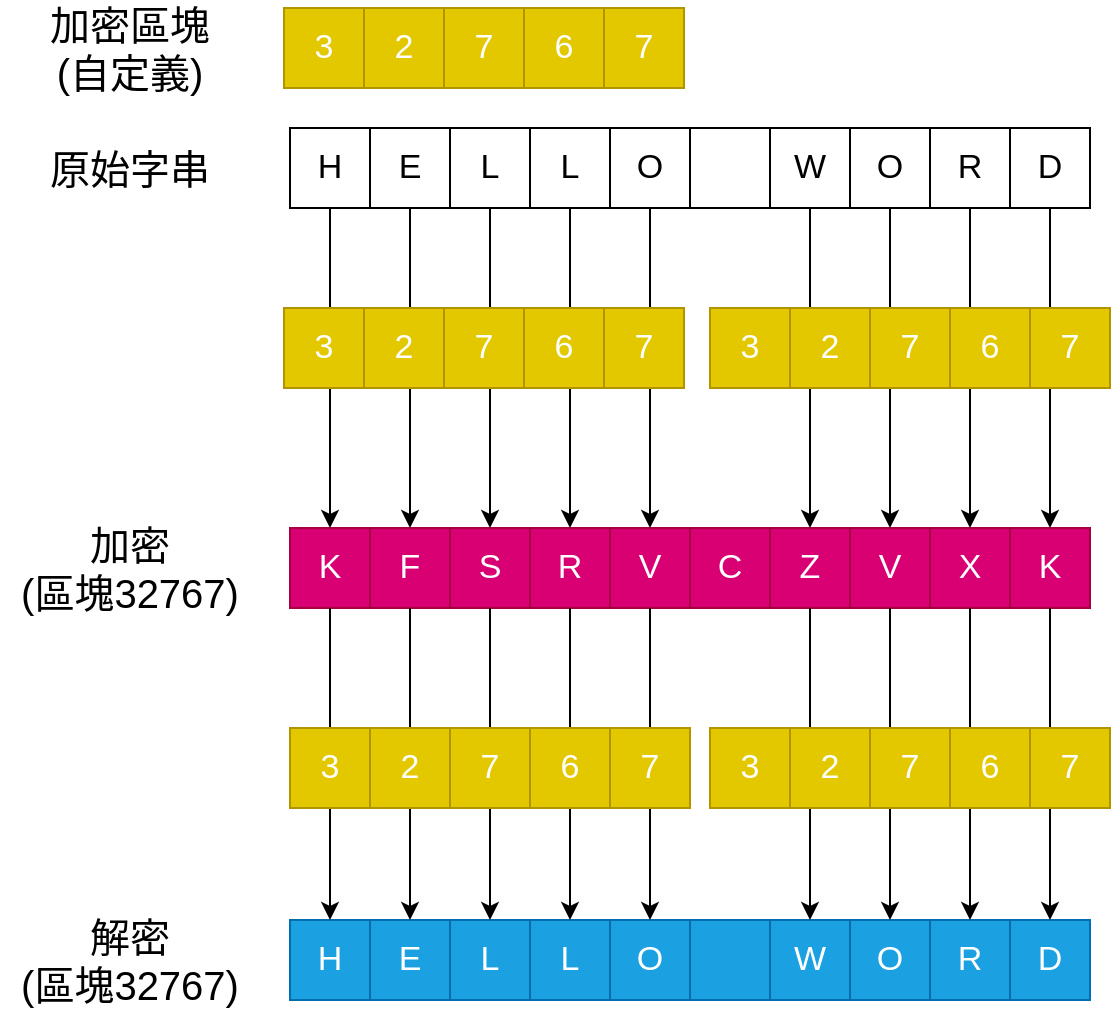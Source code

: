 <mxfile version="21.6.5" type="device" pages="7">
  <diagram name="第1頁" id="Jn6FcLdUTl-QiQWzM5_B">
    <mxGraphModel dx="1026" dy="661" grid="1" gridSize="10" guides="1" tooltips="1" connect="1" arrows="1" fold="1" page="1" pageScale="1" pageWidth="3300" pageHeight="2339" math="0" shadow="0">
      <root>
        <mxCell id="0" />
        <mxCell id="1" parent="0" />
        <mxCell id="MZ58YhvfUmRXYd5lzuu6-11" value="" style="group" parent="1" vertex="1" connectable="0">
          <mxGeometry x="200" y="170" width="400" height="40" as="geometry" />
        </mxCell>
        <mxCell id="MZ58YhvfUmRXYd5lzuu6-1" value="H" style="rounded=0;whiteSpace=wrap;html=1;fontSize=17;" parent="MZ58YhvfUmRXYd5lzuu6-11" vertex="1">
          <mxGeometry width="40" height="40" as="geometry" />
        </mxCell>
        <mxCell id="MZ58YhvfUmRXYd5lzuu6-2" value="E" style="rounded=0;whiteSpace=wrap;html=1;fontSize=17;" parent="MZ58YhvfUmRXYd5lzuu6-11" vertex="1">
          <mxGeometry x="40" width="40" height="40" as="geometry" />
        </mxCell>
        <mxCell id="MZ58YhvfUmRXYd5lzuu6-3" value="L" style="rounded=0;whiteSpace=wrap;html=1;fontSize=17;" parent="MZ58YhvfUmRXYd5lzuu6-11" vertex="1">
          <mxGeometry x="80" width="40" height="40" as="geometry" />
        </mxCell>
        <mxCell id="MZ58YhvfUmRXYd5lzuu6-4" value="L" style="rounded=0;whiteSpace=wrap;html=1;fontSize=17;" parent="MZ58YhvfUmRXYd5lzuu6-11" vertex="1">
          <mxGeometry x="120" width="40" height="40" as="geometry" />
        </mxCell>
        <mxCell id="MZ58YhvfUmRXYd5lzuu6-5" value="O" style="rounded=0;whiteSpace=wrap;html=1;fontSize=17;" parent="MZ58YhvfUmRXYd5lzuu6-11" vertex="1">
          <mxGeometry x="160" width="40" height="40" as="geometry" />
        </mxCell>
        <mxCell id="MZ58YhvfUmRXYd5lzuu6-6" value="" style="rounded=0;whiteSpace=wrap;html=1;fontSize=17;" parent="MZ58YhvfUmRXYd5lzuu6-11" vertex="1">
          <mxGeometry x="200" width="40" height="40" as="geometry" />
        </mxCell>
        <mxCell id="MZ58YhvfUmRXYd5lzuu6-7" value="W" style="rounded=0;whiteSpace=wrap;html=1;fontSize=17;" parent="MZ58YhvfUmRXYd5lzuu6-11" vertex="1">
          <mxGeometry x="240" width="40" height="40" as="geometry" />
        </mxCell>
        <mxCell id="MZ58YhvfUmRXYd5lzuu6-8" value="O" style="rounded=0;whiteSpace=wrap;html=1;fontSize=17;" parent="MZ58YhvfUmRXYd5lzuu6-11" vertex="1">
          <mxGeometry x="280" width="40" height="40" as="geometry" />
        </mxCell>
        <mxCell id="MZ58YhvfUmRXYd5lzuu6-9" value="R" style="rounded=0;whiteSpace=wrap;html=1;fontSize=17;" parent="MZ58YhvfUmRXYd5lzuu6-11" vertex="1">
          <mxGeometry x="320" width="40" height="40" as="geometry" />
        </mxCell>
        <mxCell id="MZ58YhvfUmRXYd5lzuu6-10" value="D" style="rounded=0;whiteSpace=wrap;html=1;fontSize=17;" parent="MZ58YhvfUmRXYd5lzuu6-11" vertex="1">
          <mxGeometry x="360" width="40" height="40" as="geometry" />
        </mxCell>
        <mxCell id="MZ58YhvfUmRXYd5lzuu6-13" value="V" style="group;fillColor=#d80073;fontColor=#ffffff;strokeColor=#A50040;" parent="1" vertex="1" connectable="0">
          <mxGeometry x="200" y="370" width="400" height="40" as="geometry" />
        </mxCell>
        <mxCell id="MZ58YhvfUmRXYd5lzuu6-14" value="K" style="rounded=0;whiteSpace=wrap;html=1;fontSize=17;fillColor=#d80073;fontColor=#ffffff;strokeColor=#A50040;" parent="MZ58YhvfUmRXYd5lzuu6-13" vertex="1">
          <mxGeometry width="40" height="40" as="geometry" />
        </mxCell>
        <mxCell id="MZ58YhvfUmRXYd5lzuu6-15" value="F" style="rounded=0;whiteSpace=wrap;html=1;fontSize=17;fillColor=#d80073;fontColor=#ffffff;strokeColor=#A50040;" parent="MZ58YhvfUmRXYd5lzuu6-13" vertex="1">
          <mxGeometry x="40" width="40" height="40" as="geometry" />
        </mxCell>
        <mxCell id="MZ58YhvfUmRXYd5lzuu6-16" value="S" style="rounded=0;whiteSpace=wrap;html=1;fontSize=17;fillColor=#d80073;fontColor=#ffffff;strokeColor=#A50040;" parent="MZ58YhvfUmRXYd5lzuu6-13" vertex="1">
          <mxGeometry x="80" width="40" height="40" as="geometry" />
        </mxCell>
        <mxCell id="MZ58YhvfUmRXYd5lzuu6-17" value="R" style="rounded=0;whiteSpace=wrap;html=1;fontSize=17;fillColor=#d80073;fontColor=#ffffff;strokeColor=#A50040;" parent="MZ58YhvfUmRXYd5lzuu6-13" vertex="1">
          <mxGeometry x="120" width="40" height="40" as="geometry" />
        </mxCell>
        <mxCell id="MZ58YhvfUmRXYd5lzuu6-18" value="V" style="rounded=0;whiteSpace=wrap;html=1;fontSize=17;fillColor=#d80073;fontColor=#ffffff;strokeColor=#A50040;" parent="MZ58YhvfUmRXYd5lzuu6-13" vertex="1">
          <mxGeometry x="160" width="40" height="40" as="geometry" />
        </mxCell>
        <mxCell id="MZ58YhvfUmRXYd5lzuu6-19" value="C" style="rounded=0;whiteSpace=wrap;html=1;fontSize=17;fillColor=#d80073;fontColor=#ffffff;strokeColor=#A50040;" parent="MZ58YhvfUmRXYd5lzuu6-13" vertex="1">
          <mxGeometry x="200" width="40" height="40" as="geometry" />
        </mxCell>
        <mxCell id="MZ58YhvfUmRXYd5lzuu6-20" value="Z" style="rounded=0;whiteSpace=wrap;html=1;fontSize=17;fillColor=#d80073;fontColor=#ffffff;strokeColor=#A50040;" parent="MZ58YhvfUmRXYd5lzuu6-13" vertex="1">
          <mxGeometry x="240" width="40" height="40" as="geometry" />
        </mxCell>
        <mxCell id="MZ58YhvfUmRXYd5lzuu6-21" value="V" style="rounded=0;whiteSpace=wrap;html=1;fontSize=17;fillColor=#d80073;fontColor=#ffffff;strokeColor=#A50040;" parent="MZ58YhvfUmRXYd5lzuu6-13" vertex="1">
          <mxGeometry x="280" width="40" height="40" as="geometry" />
        </mxCell>
        <mxCell id="MZ58YhvfUmRXYd5lzuu6-22" value="X" style="rounded=0;whiteSpace=wrap;html=1;fontSize=17;fillColor=#d80073;fontColor=#ffffff;strokeColor=#A50040;" parent="MZ58YhvfUmRXYd5lzuu6-13" vertex="1">
          <mxGeometry x="320" width="40" height="40" as="geometry" />
        </mxCell>
        <mxCell id="MZ58YhvfUmRXYd5lzuu6-23" value="K" style="rounded=0;whiteSpace=wrap;html=1;fontSize=17;fillColor=#d80073;fontColor=#ffffff;strokeColor=#A50040;" parent="MZ58YhvfUmRXYd5lzuu6-13" vertex="1">
          <mxGeometry x="360" width="40" height="40" as="geometry" />
        </mxCell>
        <mxCell id="MZ58YhvfUmRXYd5lzuu6-24" style="edgeStyle=orthogonalEdgeStyle;rounded=0;orthogonalLoop=1;jettySize=auto;html=1;exitX=0.5;exitY=1;exitDx=0;exitDy=0;entryX=0.5;entryY=0;entryDx=0;entryDy=0;" parent="1" source="MZ58YhvfUmRXYd5lzuu6-1" target="MZ58YhvfUmRXYd5lzuu6-14" edge="1">
          <mxGeometry relative="1" as="geometry" />
        </mxCell>
        <mxCell id="MZ58YhvfUmRXYd5lzuu6-25" style="edgeStyle=orthogonalEdgeStyle;rounded=0;orthogonalLoop=1;jettySize=auto;html=1;exitX=0.5;exitY=1;exitDx=0;exitDy=0;entryX=0.5;entryY=0;entryDx=0;entryDy=0;" parent="1" source="MZ58YhvfUmRXYd5lzuu6-2" target="MZ58YhvfUmRXYd5lzuu6-15" edge="1">
          <mxGeometry relative="1" as="geometry" />
        </mxCell>
        <mxCell id="MZ58YhvfUmRXYd5lzuu6-26" style="edgeStyle=orthogonalEdgeStyle;rounded=0;orthogonalLoop=1;jettySize=auto;html=1;exitX=0.5;exitY=1;exitDx=0;exitDy=0;entryX=0.5;entryY=0;entryDx=0;entryDy=0;" parent="1" source="MZ58YhvfUmRXYd5lzuu6-3" target="MZ58YhvfUmRXYd5lzuu6-16" edge="1">
          <mxGeometry relative="1" as="geometry" />
        </mxCell>
        <mxCell id="MZ58YhvfUmRXYd5lzuu6-27" style="edgeStyle=orthogonalEdgeStyle;rounded=0;orthogonalLoop=1;jettySize=auto;html=1;exitX=0.5;exitY=1;exitDx=0;exitDy=0;entryX=0.5;entryY=0;entryDx=0;entryDy=0;" parent="1" source="MZ58YhvfUmRXYd5lzuu6-4" target="MZ58YhvfUmRXYd5lzuu6-17" edge="1">
          <mxGeometry relative="1" as="geometry" />
        </mxCell>
        <mxCell id="MZ58YhvfUmRXYd5lzuu6-28" style="edgeStyle=orthogonalEdgeStyle;rounded=0;orthogonalLoop=1;jettySize=auto;html=1;exitX=0.5;exitY=1;exitDx=0;exitDy=0;entryX=0.5;entryY=0;entryDx=0;entryDy=0;" parent="1" source="MZ58YhvfUmRXYd5lzuu6-5" target="MZ58YhvfUmRXYd5lzuu6-18" edge="1">
          <mxGeometry relative="1" as="geometry" />
        </mxCell>
        <mxCell id="MZ58YhvfUmRXYd5lzuu6-29" style="edgeStyle=orthogonalEdgeStyle;rounded=0;orthogonalLoop=1;jettySize=auto;html=1;exitX=0.5;exitY=1;exitDx=0;exitDy=0;entryX=0.5;entryY=0;entryDx=0;entryDy=0;" parent="1" source="MZ58YhvfUmRXYd5lzuu6-7" target="MZ58YhvfUmRXYd5lzuu6-20" edge="1">
          <mxGeometry relative="1" as="geometry" />
        </mxCell>
        <mxCell id="MZ58YhvfUmRXYd5lzuu6-30" style="edgeStyle=orthogonalEdgeStyle;rounded=0;orthogonalLoop=1;jettySize=auto;html=1;exitX=0.5;exitY=1;exitDx=0;exitDy=0;entryX=0.5;entryY=0;entryDx=0;entryDy=0;" parent="1" source="MZ58YhvfUmRXYd5lzuu6-8" target="MZ58YhvfUmRXYd5lzuu6-21" edge="1">
          <mxGeometry relative="1" as="geometry" />
        </mxCell>
        <mxCell id="MZ58YhvfUmRXYd5lzuu6-31" style="edgeStyle=orthogonalEdgeStyle;rounded=0;orthogonalLoop=1;jettySize=auto;html=1;exitX=0.5;exitY=1;exitDx=0;exitDy=0;entryX=0.5;entryY=0;entryDx=0;entryDy=0;" parent="1" source="MZ58YhvfUmRXYd5lzuu6-9" target="MZ58YhvfUmRXYd5lzuu6-22" edge="1">
          <mxGeometry relative="1" as="geometry" />
        </mxCell>
        <mxCell id="MZ58YhvfUmRXYd5lzuu6-33" style="edgeStyle=orthogonalEdgeStyle;rounded=0;orthogonalLoop=1;jettySize=auto;html=1;exitX=0.5;exitY=1;exitDx=0;exitDy=0;entryX=0.5;entryY=0;entryDx=0;entryDy=0;" parent="1" source="MZ58YhvfUmRXYd5lzuu6-10" target="MZ58YhvfUmRXYd5lzuu6-23" edge="1">
          <mxGeometry relative="1" as="geometry" />
        </mxCell>
        <mxCell id="MZ58YhvfUmRXYd5lzuu6-34" value="原始字串" style="text;html=1;strokeColor=none;fillColor=none;align=center;verticalAlign=middle;whiteSpace=wrap;rounded=0;fontSize=20;" parent="1" vertex="1">
          <mxGeometry x="75" y="175" width="90" height="30" as="geometry" />
        </mxCell>
        <mxCell id="MZ58YhvfUmRXYd5lzuu6-35" value="加密&lt;br style=&quot;font-size: 20px;&quot;&gt;(區塊32767)" style="text;html=1;strokeColor=none;fillColor=none;align=center;verticalAlign=middle;whiteSpace=wrap;rounded=0;fontSize=20;" parent="1" vertex="1">
          <mxGeometry x="60" y="375" width="120" height="30" as="geometry" />
        </mxCell>
        <mxCell id="MZ58YhvfUmRXYd5lzuu6-47" value="" style="group;fillColor=#1ba1e2;fontColor=#ffffff;strokeColor=#006EAF;" parent="1" vertex="1" connectable="0">
          <mxGeometry x="200" y="566" width="400" height="40" as="geometry" />
        </mxCell>
        <mxCell id="MZ58YhvfUmRXYd5lzuu6-48" value="H" style="rounded=0;whiteSpace=wrap;html=1;fontSize=17;fillColor=#1ba1e2;fontColor=#ffffff;strokeColor=#006EAF;" parent="MZ58YhvfUmRXYd5lzuu6-47" vertex="1">
          <mxGeometry width="40" height="40" as="geometry" />
        </mxCell>
        <mxCell id="MZ58YhvfUmRXYd5lzuu6-49" value="E" style="rounded=0;whiteSpace=wrap;html=1;fontSize=17;fillColor=#1ba1e2;fontColor=#ffffff;strokeColor=#006EAF;" parent="MZ58YhvfUmRXYd5lzuu6-47" vertex="1">
          <mxGeometry x="40" width="40" height="40" as="geometry" />
        </mxCell>
        <mxCell id="MZ58YhvfUmRXYd5lzuu6-50" value="L" style="rounded=0;whiteSpace=wrap;html=1;fontSize=17;fillColor=#1ba1e2;fontColor=#ffffff;strokeColor=#006EAF;" parent="MZ58YhvfUmRXYd5lzuu6-47" vertex="1">
          <mxGeometry x="80" width="40" height="40" as="geometry" />
        </mxCell>
        <mxCell id="MZ58YhvfUmRXYd5lzuu6-51" value="L" style="rounded=0;whiteSpace=wrap;html=1;fontSize=17;fillColor=#1ba1e2;fontColor=#ffffff;strokeColor=#006EAF;" parent="MZ58YhvfUmRXYd5lzuu6-47" vertex="1">
          <mxGeometry x="120" width="40" height="40" as="geometry" />
        </mxCell>
        <mxCell id="MZ58YhvfUmRXYd5lzuu6-52" value="O" style="rounded=0;whiteSpace=wrap;html=1;fontSize=17;fillColor=#1ba1e2;fontColor=#ffffff;strokeColor=#006EAF;" parent="MZ58YhvfUmRXYd5lzuu6-47" vertex="1">
          <mxGeometry x="160" width="40" height="40" as="geometry" />
        </mxCell>
        <mxCell id="MZ58YhvfUmRXYd5lzuu6-53" value="" style="rounded=0;whiteSpace=wrap;html=1;fontSize=17;fillColor=#1ba1e2;fontColor=#ffffff;strokeColor=#006EAF;" parent="MZ58YhvfUmRXYd5lzuu6-47" vertex="1">
          <mxGeometry x="200" width="40" height="40" as="geometry" />
        </mxCell>
        <mxCell id="MZ58YhvfUmRXYd5lzuu6-54" value="W" style="rounded=0;whiteSpace=wrap;html=1;fontSize=17;fillColor=#1ba1e2;fontColor=#ffffff;strokeColor=#006EAF;" parent="MZ58YhvfUmRXYd5lzuu6-47" vertex="1">
          <mxGeometry x="240" width="40" height="40" as="geometry" />
        </mxCell>
        <mxCell id="MZ58YhvfUmRXYd5lzuu6-55" value="O" style="rounded=0;whiteSpace=wrap;html=1;fontSize=17;fillColor=#1ba1e2;fontColor=#ffffff;strokeColor=#006EAF;" parent="MZ58YhvfUmRXYd5lzuu6-47" vertex="1">
          <mxGeometry x="280" width="40" height="40" as="geometry" />
        </mxCell>
        <mxCell id="MZ58YhvfUmRXYd5lzuu6-56" value="R" style="rounded=0;whiteSpace=wrap;html=1;fontSize=17;fillColor=#1ba1e2;fontColor=#ffffff;strokeColor=#006EAF;" parent="MZ58YhvfUmRXYd5lzuu6-47" vertex="1">
          <mxGeometry x="320" width="40" height="40" as="geometry" />
        </mxCell>
        <mxCell id="MZ58YhvfUmRXYd5lzuu6-57" value="D" style="rounded=0;whiteSpace=wrap;html=1;fontSize=17;fillColor=#1ba1e2;fontColor=#ffffff;strokeColor=#006EAF;" parent="MZ58YhvfUmRXYd5lzuu6-47" vertex="1">
          <mxGeometry x="360" width="40" height="40" as="geometry" />
        </mxCell>
        <mxCell id="MZ58YhvfUmRXYd5lzuu6-59" style="edgeStyle=orthogonalEdgeStyle;rounded=0;orthogonalLoop=1;jettySize=auto;html=1;exitX=0.5;exitY=1;exitDx=0;exitDy=0;" parent="1" source="MZ58YhvfUmRXYd5lzuu6-14" target="MZ58YhvfUmRXYd5lzuu6-48" edge="1">
          <mxGeometry relative="1" as="geometry" />
        </mxCell>
        <mxCell id="MZ58YhvfUmRXYd5lzuu6-60" style="edgeStyle=orthogonalEdgeStyle;rounded=0;orthogonalLoop=1;jettySize=auto;html=1;exitX=0.5;exitY=1;exitDx=0;exitDy=0;entryX=0.5;entryY=0;entryDx=0;entryDy=0;" parent="1" source="MZ58YhvfUmRXYd5lzuu6-15" target="MZ58YhvfUmRXYd5lzuu6-49" edge="1">
          <mxGeometry relative="1" as="geometry" />
        </mxCell>
        <mxCell id="MZ58YhvfUmRXYd5lzuu6-61" style="edgeStyle=orthogonalEdgeStyle;rounded=0;orthogonalLoop=1;jettySize=auto;html=1;exitX=0.5;exitY=1;exitDx=0;exitDy=0;entryX=0.5;entryY=0;entryDx=0;entryDy=0;" parent="1" source="MZ58YhvfUmRXYd5lzuu6-16" target="MZ58YhvfUmRXYd5lzuu6-50" edge="1">
          <mxGeometry relative="1" as="geometry" />
        </mxCell>
        <mxCell id="MZ58YhvfUmRXYd5lzuu6-62" style="edgeStyle=orthogonalEdgeStyle;rounded=0;orthogonalLoop=1;jettySize=auto;html=1;exitX=0.5;exitY=1;exitDx=0;exitDy=0;entryX=0.5;entryY=0;entryDx=0;entryDy=0;" parent="1" source="MZ58YhvfUmRXYd5lzuu6-17" target="MZ58YhvfUmRXYd5lzuu6-51" edge="1">
          <mxGeometry relative="1" as="geometry" />
        </mxCell>
        <mxCell id="MZ58YhvfUmRXYd5lzuu6-63" style="edgeStyle=orthogonalEdgeStyle;rounded=0;orthogonalLoop=1;jettySize=auto;html=1;exitX=0.5;exitY=1;exitDx=0;exitDy=0;entryX=0.5;entryY=0;entryDx=0;entryDy=0;" parent="1" source="MZ58YhvfUmRXYd5lzuu6-18" target="MZ58YhvfUmRXYd5lzuu6-52" edge="1">
          <mxGeometry relative="1" as="geometry" />
        </mxCell>
        <mxCell id="MZ58YhvfUmRXYd5lzuu6-64" style="edgeStyle=orthogonalEdgeStyle;rounded=0;orthogonalLoop=1;jettySize=auto;html=1;exitX=0.5;exitY=1;exitDx=0;exitDy=0;entryX=0.5;entryY=0;entryDx=0;entryDy=0;" parent="1" source="MZ58YhvfUmRXYd5lzuu6-20" target="MZ58YhvfUmRXYd5lzuu6-54" edge="1">
          <mxGeometry relative="1" as="geometry" />
        </mxCell>
        <mxCell id="MZ58YhvfUmRXYd5lzuu6-65" style="edgeStyle=orthogonalEdgeStyle;rounded=0;orthogonalLoop=1;jettySize=auto;html=1;exitX=0.5;exitY=1;exitDx=0;exitDy=0;entryX=0.5;entryY=0;entryDx=0;entryDy=0;" parent="1" source="MZ58YhvfUmRXYd5lzuu6-21" target="MZ58YhvfUmRXYd5lzuu6-55" edge="1">
          <mxGeometry relative="1" as="geometry" />
        </mxCell>
        <mxCell id="MZ58YhvfUmRXYd5lzuu6-66" style="edgeStyle=orthogonalEdgeStyle;rounded=0;orthogonalLoop=1;jettySize=auto;html=1;exitX=0.5;exitY=1;exitDx=0;exitDy=0;entryX=0.5;entryY=0;entryDx=0;entryDy=0;" parent="1" source="MZ58YhvfUmRXYd5lzuu6-22" target="MZ58YhvfUmRXYd5lzuu6-56" edge="1">
          <mxGeometry relative="1" as="geometry" />
        </mxCell>
        <mxCell id="MZ58YhvfUmRXYd5lzuu6-67" style="edgeStyle=orthogonalEdgeStyle;rounded=0;orthogonalLoop=1;jettySize=auto;html=1;exitX=0.5;exitY=1;exitDx=0;exitDy=0;entryX=0.5;entryY=0;entryDx=0;entryDy=0;" parent="1" source="MZ58YhvfUmRXYd5lzuu6-23" target="MZ58YhvfUmRXYd5lzuu6-57" edge="1">
          <mxGeometry relative="1" as="geometry" />
        </mxCell>
        <mxCell id="MZ58YhvfUmRXYd5lzuu6-68" value="解密&lt;br style=&quot;font-size: 20px;&quot;&gt;(區塊32767)" style="text;html=1;strokeColor=none;fillColor=none;align=center;verticalAlign=middle;whiteSpace=wrap;rounded=0;fontSize=20;" parent="1" vertex="1">
          <mxGeometry x="55" y="571" width="130" height="30" as="geometry" />
        </mxCell>
        <mxCell id="MZ58YhvfUmRXYd5lzuu6-83" value="3" style="group;fillColor=#e3c800;fontColor=#FFFFFF;strokeColor=#B09500;" parent="1" vertex="1" connectable="0">
          <mxGeometry x="197" y="260" width="200" height="40" as="geometry" />
        </mxCell>
        <mxCell id="MZ58YhvfUmRXYd5lzuu6-72" value="3" style="rounded=0;whiteSpace=wrap;html=1;fontSize=17;fillColor=#e3c800;fontColor=#FFFFFF;strokeColor=#B09500;" parent="MZ58YhvfUmRXYd5lzuu6-83" vertex="1">
          <mxGeometry width="40" height="40" as="geometry" />
        </mxCell>
        <mxCell id="MZ58YhvfUmRXYd5lzuu6-73" value="2" style="rounded=0;whiteSpace=wrap;html=1;fontSize=17;fillColor=#e3c800;fontColor=#FFFFFF;strokeColor=#B09500;" parent="MZ58YhvfUmRXYd5lzuu6-83" vertex="1">
          <mxGeometry x="40" width="40" height="40" as="geometry" />
        </mxCell>
        <mxCell id="MZ58YhvfUmRXYd5lzuu6-74" value="7" style="rounded=0;whiteSpace=wrap;html=1;fontSize=17;fillColor=#e3c800;fontColor=#FFFFFF;strokeColor=#B09500;" parent="MZ58YhvfUmRXYd5lzuu6-83" vertex="1">
          <mxGeometry x="80" width="40" height="40" as="geometry" />
        </mxCell>
        <mxCell id="MZ58YhvfUmRXYd5lzuu6-75" value="6" style="rounded=0;whiteSpace=wrap;html=1;fontSize=17;fillColor=#e3c800;fontColor=#FFFFFF;strokeColor=#B09500;" parent="MZ58YhvfUmRXYd5lzuu6-83" vertex="1">
          <mxGeometry x="120" width="40" height="40" as="geometry" />
        </mxCell>
        <mxCell id="MZ58YhvfUmRXYd5lzuu6-76" value="7" style="rounded=0;whiteSpace=wrap;html=1;fontSize=17;fillColor=#e3c800;fontColor=#FFFFFF;strokeColor=#B09500;" parent="MZ58YhvfUmRXYd5lzuu6-83" vertex="1">
          <mxGeometry x="160" width="40" height="40" as="geometry" />
        </mxCell>
        <mxCell id="MZ58YhvfUmRXYd5lzuu6-84" value="3" style="group;fillColor=#e3c800;fontColor=#FFFFFF;strokeColor=#B09500;" parent="1" vertex="1" connectable="0">
          <mxGeometry x="410" y="260" width="200" height="40" as="geometry" />
        </mxCell>
        <mxCell id="MZ58YhvfUmRXYd5lzuu6-85" value="3" style="rounded=0;whiteSpace=wrap;html=1;fontSize=17;fillColor=#e3c800;fontColor=#FFFFFF;strokeColor=#B09500;" parent="MZ58YhvfUmRXYd5lzuu6-84" vertex="1">
          <mxGeometry width="40" height="40" as="geometry" />
        </mxCell>
        <mxCell id="MZ58YhvfUmRXYd5lzuu6-86" value="2" style="rounded=0;whiteSpace=wrap;html=1;fontSize=17;fillColor=#e3c800;fontColor=#FFFFFF;strokeColor=#B09500;" parent="MZ58YhvfUmRXYd5lzuu6-84" vertex="1">
          <mxGeometry x="40" width="40" height="40" as="geometry" />
        </mxCell>
        <mxCell id="MZ58YhvfUmRXYd5lzuu6-87" value="7" style="rounded=0;whiteSpace=wrap;html=1;fontSize=17;fillColor=#e3c800;fontColor=#FFFFFF;strokeColor=#B09500;" parent="MZ58YhvfUmRXYd5lzuu6-84" vertex="1">
          <mxGeometry x="80" width="40" height="40" as="geometry" />
        </mxCell>
        <mxCell id="MZ58YhvfUmRXYd5lzuu6-88" value="6" style="rounded=0;whiteSpace=wrap;html=1;fontSize=17;fillColor=#e3c800;fontColor=#FFFFFF;strokeColor=#B09500;" parent="MZ58YhvfUmRXYd5lzuu6-84" vertex="1">
          <mxGeometry x="120" width="40" height="40" as="geometry" />
        </mxCell>
        <mxCell id="MZ58YhvfUmRXYd5lzuu6-89" value="7" style="rounded=0;whiteSpace=wrap;html=1;fontSize=17;fillColor=#e3c800;fontColor=#FFFFFF;strokeColor=#B09500;" parent="MZ58YhvfUmRXYd5lzuu6-84" vertex="1">
          <mxGeometry x="160" width="40" height="40" as="geometry" />
        </mxCell>
        <mxCell id="MZ58YhvfUmRXYd5lzuu6-91" value="3" style="group;fillColor=#e3c800;fontColor=#FFFFFF;strokeColor=#B09500;" parent="1" vertex="1" connectable="0">
          <mxGeometry x="197" y="110" width="200" height="40" as="geometry" />
        </mxCell>
        <mxCell id="MZ58YhvfUmRXYd5lzuu6-92" value="3" style="rounded=0;whiteSpace=wrap;html=1;fontSize=17;fillColor=#e3c800;fontColor=#FFFFFF;strokeColor=#B09500;" parent="MZ58YhvfUmRXYd5lzuu6-91" vertex="1">
          <mxGeometry width="40" height="40" as="geometry" />
        </mxCell>
        <mxCell id="MZ58YhvfUmRXYd5lzuu6-93" value="2" style="rounded=0;whiteSpace=wrap;html=1;fontSize=17;fillColor=#e3c800;fontColor=#FFFFFF;strokeColor=#B09500;" parent="MZ58YhvfUmRXYd5lzuu6-91" vertex="1">
          <mxGeometry x="40" width="40" height="40" as="geometry" />
        </mxCell>
        <mxCell id="MZ58YhvfUmRXYd5lzuu6-94" value="7" style="rounded=0;whiteSpace=wrap;html=1;fontSize=17;fillColor=#e3c800;fontColor=#FFFFFF;strokeColor=#B09500;" parent="MZ58YhvfUmRXYd5lzuu6-91" vertex="1">
          <mxGeometry x="80" width="40" height="40" as="geometry" />
        </mxCell>
        <mxCell id="MZ58YhvfUmRXYd5lzuu6-95" value="6" style="rounded=0;whiteSpace=wrap;html=1;fontSize=17;fillColor=#e3c800;fontColor=#FFFFFF;strokeColor=#B09500;" parent="MZ58YhvfUmRXYd5lzuu6-91" vertex="1">
          <mxGeometry x="120" width="40" height="40" as="geometry" />
        </mxCell>
        <mxCell id="MZ58YhvfUmRXYd5lzuu6-96" value="7" style="rounded=0;whiteSpace=wrap;html=1;fontSize=17;fillColor=#e3c800;fontColor=#FFFFFF;strokeColor=#B09500;" parent="MZ58YhvfUmRXYd5lzuu6-91" vertex="1">
          <mxGeometry x="160" width="40" height="40" as="geometry" />
        </mxCell>
        <mxCell id="MZ58YhvfUmRXYd5lzuu6-99" value="加密區塊&lt;br&gt;(自定義)" style="text;html=1;strokeColor=none;fillColor=none;align=center;verticalAlign=middle;whiteSpace=wrap;rounded=0;fontSize=20;" parent="1" vertex="1">
          <mxGeometry x="75" y="115" width="90" height="30" as="geometry" />
        </mxCell>
        <mxCell id="MZ58YhvfUmRXYd5lzuu6-100" value="3" style="group;fillColor=#e3c800;fontColor=#FFFFFF;strokeColor=#B09500;" parent="1" vertex="1" connectable="0">
          <mxGeometry x="200" y="470" width="200" height="40" as="geometry" />
        </mxCell>
        <mxCell id="MZ58YhvfUmRXYd5lzuu6-101" value="3" style="rounded=0;whiteSpace=wrap;html=1;fontSize=17;fillColor=#e3c800;fontColor=#FFFFFF;strokeColor=#B09500;" parent="MZ58YhvfUmRXYd5lzuu6-100" vertex="1">
          <mxGeometry width="40" height="40" as="geometry" />
        </mxCell>
        <mxCell id="MZ58YhvfUmRXYd5lzuu6-102" value="2" style="rounded=0;whiteSpace=wrap;html=1;fontSize=17;fillColor=#e3c800;fontColor=#FFFFFF;strokeColor=#B09500;" parent="MZ58YhvfUmRXYd5lzuu6-100" vertex="1">
          <mxGeometry x="40" width="40" height="40" as="geometry" />
        </mxCell>
        <mxCell id="MZ58YhvfUmRXYd5lzuu6-103" value="7" style="rounded=0;whiteSpace=wrap;html=1;fontSize=17;fillColor=#e3c800;fontColor=#FFFFFF;strokeColor=#B09500;" parent="MZ58YhvfUmRXYd5lzuu6-100" vertex="1">
          <mxGeometry x="80" width="40" height="40" as="geometry" />
        </mxCell>
        <mxCell id="MZ58YhvfUmRXYd5lzuu6-104" value="6" style="rounded=0;whiteSpace=wrap;html=1;fontSize=17;fillColor=#e3c800;fontColor=#FFFFFF;strokeColor=#B09500;" parent="MZ58YhvfUmRXYd5lzuu6-100" vertex="1">
          <mxGeometry x="120" width="40" height="40" as="geometry" />
        </mxCell>
        <mxCell id="MZ58YhvfUmRXYd5lzuu6-105" value="7" style="rounded=0;whiteSpace=wrap;html=1;fontSize=17;fillColor=#e3c800;fontColor=#FFFFFF;strokeColor=#B09500;" parent="MZ58YhvfUmRXYd5lzuu6-100" vertex="1">
          <mxGeometry x="160" width="40" height="40" as="geometry" />
        </mxCell>
        <mxCell id="MZ58YhvfUmRXYd5lzuu6-106" value="3" style="group;fillColor=#e3c800;fontColor=#FFFFFF;strokeColor=#B09500;" parent="1" vertex="1" connectable="0">
          <mxGeometry x="410" y="470" width="200" height="40" as="geometry" />
        </mxCell>
        <mxCell id="MZ58YhvfUmRXYd5lzuu6-107" value="3" style="rounded=0;whiteSpace=wrap;html=1;fontSize=17;fillColor=#e3c800;fontColor=#FFFFFF;strokeColor=#B09500;" parent="MZ58YhvfUmRXYd5lzuu6-106" vertex="1">
          <mxGeometry width="40" height="40" as="geometry" />
        </mxCell>
        <mxCell id="MZ58YhvfUmRXYd5lzuu6-108" value="2" style="rounded=0;whiteSpace=wrap;html=1;fontSize=17;fillColor=#e3c800;fontColor=#FFFFFF;strokeColor=#B09500;" parent="MZ58YhvfUmRXYd5lzuu6-106" vertex="1">
          <mxGeometry x="40" width="40" height="40" as="geometry" />
        </mxCell>
        <mxCell id="MZ58YhvfUmRXYd5lzuu6-109" value="7" style="rounded=0;whiteSpace=wrap;html=1;fontSize=17;fillColor=#e3c800;fontColor=#FFFFFF;strokeColor=#B09500;" parent="MZ58YhvfUmRXYd5lzuu6-106" vertex="1">
          <mxGeometry x="80" width="40" height="40" as="geometry" />
        </mxCell>
        <mxCell id="MZ58YhvfUmRXYd5lzuu6-110" value="6" style="rounded=0;whiteSpace=wrap;html=1;fontSize=17;fillColor=#e3c800;fontColor=#FFFFFF;strokeColor=#B09500;" parent="MZ58YhvfUmRXYd5lzuu6-106" vertex="1">
          <mxGeometry x="120" width="40" height="40" as="geometry" />
        </mxCell>
        <mxCell id="MZ58YhvfUmRXYd5lzuu6-111" value="7" style="rounded=0;whiteSpace=wrap;html=1;fontSize=17;fillColor=#e3c800;fontColor=#FFFFFF;strokeColor=#B09500;" parent="MZ58YhvfUmRXYd5lzuu6-106" vertex="1">
          <mxGeometry x="160" width="40" height="40" as="geometry" />
        </mxCell>
      </root>
    </mxGraphModel>
  </diagram>
  <diagram id="8I41kWLoSYxsXLfg211-" name="第2頁">
    <mxGraphModel dx="1026" dy="662" grid="1" gridSize="10" guides="1" tooltips="1" connect="1" arrows="1" fold="1" page="1" pageScale="1" pageWidth="3300" pageHeight="2339" math="0" shadow="0">
      <root>
        <mxCell id="0" />
        <mxCell id="1" parent="0" />
        <mxCell id="N6UgiFM23j_v9HVYKGlM-1" value="" style="group" parent="1" vertex="1" connectable="0">
          <mxGeometry x="200" y="680" width="400" height="40" as="geometry" />
        </mxCell>
        <mxCell id="N6UgiFM23j_v9HVYKGlM-2" value="1" style="rounded=0;whiteSpace=wrap;html=1;fontSize=17;" parent="N6UgiFM23j_v9HVYKGlM-1" vertex="1">
          <mxGeometry width="40" height="40" as="geometry" />
        </mxCell>
        <mxCell id="N6UgiFM23j_v9HVYKGlM-3" value="1" style="rounded=0;whiteSpace=wrap;html=1;fontSize=17;" parent="N6UgiFM23j_v9HVYKGlM-1" vertex="1">
          <mxGeometry x="40" width="40" height="40" as="geometry" />
        </mxCell>
        <mxCell id="N6UgiFM23j_v9HVYKGlM-4" value="1" style="rounded=0;whiteSpace=wrap;html=1;fontSize=17;" parent="N6UgiFM23j_v9HVYKGlM-1" vertex="1">
          <mxGeometry x="80" width="40" height="40" as="geometry" />
        </mxCell>
        <mxCell id="N6UgiFM23j_v9HVYKGlM-5" value="0" style="rounded=0;whiteSpace=wrap;html=1;fontSize=17;" parent="N6UgiFM23j_v9HVYKGlM-1" vertex="1">
          <mxGeometry x="120" width="40" height="40" as="geometry" />
        </mxCell>
        <mxCell id="N6UgiFM23j_v9HVYKGlM-6" value="0" style="rounded=0;whiteSpace=wrap;html=1;fontSize=17;" parent="N6UgiFM23j_v9HVYKGlM-1" vertex="1">
          <mxGeometry x="160" width="40" height="40" as="geometry" />
        </mxCell>
        <mxCell id="N6UgiFM23j_v9HVYKGlM-7" value="1" style="rounded=0;whiteSpace=wrap;html=1;fontSize=17;" parent="N6UgiFM23j_v9HVYKGlM-1" vertex="1">
          <mxGeometry x="200" width="40" height="40" as="geometry" />
        </mxCell>
        <mxCell id="N6UgiFM23j_v9HVYKGlM-8" value="0" style="rounded=0;whiteSpace=wrap;html=1;fontSize=17;" parent="N6UgiFM23j_v9HVYKGlM-1" vertex="1">
          <mxGeometry x="240" width="40" height="40" as="geometry" />
        </mxCell>
        <mxCell id="N6UgiFM23j_v9HVYKGlM-9" value="1" style="rounded=0;whiteSpace=wrap;html=1;fontSize=17;" parent="N6UgiFM23j_v9HVYKGlM-1" vertex="1">
          <mxGeometry x="280" width="40" height="40" as="geometry" />
        </mxCell>
        <mxCell id="N6UgiFM23j_v9HVYKGlM-10" value="0" style="rounded=0;whiteSpace=wrap;html=1;fontSize=17;" parent="N6UgiFM23j_v9HVYKGlM-1" vertex="1">
          <mxGeometry x="320" width="40" height="40" as="geometry" />
        </mxCell>
        <mxCell id="N6UgiFM23j_v9HVYKGlM-11" value="1" style="rounded=0;whiteSpace=wrap;html=1;fontSize=17;" parent="N6UgiFM23j_v9HVYKGlM-1" vertex="1">
          <mxGeometry x="360" width="40" height="40" as="geometry" />
        </mxCell>
        <mxCell id="N6UgiFM23j_v9HVYKGlM-12" value="" style="group;fillColor=#d80073;fontColor=#ffffff;strokeColor=#A50040;" parent="1" vertex="1" connectable="0">
          <mxGeometry x="200" y="880" width="400" height="40" as="geometry" />
        </mxCell>
        <mxCell id="N6UgiFM23j_v9HVYKGlM-13" value="1" style="rounded=0;whiteSpace=wrap;html=1;fontSize=17;fillColor=#d80073;fontColor=#ffffff;strokeColor=#A50040;" parent="N6UgiFM23j_v9HVYKGlM-12" vertex="1">
          <mxGeometry width="40" height="40" as="geometry" />
        </mxCell>
        <mxCell id="N6UgiFM23j_v9HVYKGlM-14" value="0" style="rounded=0;whiteSpace=wrap;html=1;fontSize=17;fillColor=#d80073;fontColor=#ffffff;strokeColor=#A50040;" parent="N6UgiFM23j_v9HVYKGlM-12" vertex="1">
          <mxGeometry x="40" width="40" height="40" as="geometry" />
        </mxCell>
        <mxCell id="N6UgiFM23j_v9HVYKGlM-15" value="1" style="rounded=0;whiteSpace=wrap;html=1;fontSize=17;fillColor=#d80073;fontColor=#ffffff;strokeColor=#A50040;" parent="N6UgiFM23j_v9HVYKGlM-12" vertex="1">
          <mxGeometry x="80" width="40" height="40" as="geometry" />
        </mxCell>
        <mxCell id="N6UgiFM23j_v9HVYKGlM-16" value="1" style="rounded=0;whiteSpace=wrap;html=1;fontSize=17;fillColor=#d80073;fontColor=#ffffff;strokeColor=#A50040;" parent="N6UgiFM23j_v9HVYKGlM-12" vertex="1">
          <mxGeometry x="120" width="40" height="40" as="geometry" />
        </mxCell>
        <mxCell id="N6UgiFM23j_v9HVYKGlM-17" value="0" style="rounded=0;whiteSpace=wrap;html=1;fontSize=17;fillColor=#d80073;fontColor=#ffffff;strokeColor=#A50040;" parent="N6UgiFM23j_v9HVYKGlM-12" vertex="1">
          <mxGeometry x="160" width="40" height="40" as="geometry" />
        </mxCell>
        <mxCell id="N6UgiFM23j_v9HVYKGlM-18" value="0" style="rounded=0;whiteSpace=wrap;html=1;fontSize=17;fillColor=#d80073;fontColor=#ffffff;strokeColor=#A50040;" parent="N6UgiFM23j_v9HVYKGlM-12" vertex="1">
          <mxGeometry x="200" width="40" height="40" as="geometry" />
        </mxCell>
        <mxCell id="N6UgiFM23j_v9HVYKGlM-19" value="0" style="rounded=0;whiteSpace=wrap;html=1;fontSize=17;fillColor=#d80073;fontColor=#ffffff;strokeColor=#A50040;" parent="N6UgiFM23j_v9HVYKGlM-12" vertex="1">
          <mxGeometry x="240" width="40" height="40" as="geometry" />
        </mxCell>
        <mxCell id="N6UgiFM23j_v9HVYKGlM-20" value="0" style="rounded=0;whiteSpace=wrap;html=1;fontSize=17;fillColor=#d80073;fontColor=#ffffff;strokeColor=#A50040;" parent="N6UgiFM23j_v9HVYKGlM-12" vertex="1">
          <mxGeometry x="280" width="40" height="40" as="geometry" />
        </mxCell>
        <mxCell id="N6UgiFM23j_v9HVYKGlM-21" value="0" style="rounded=0;whiteSpace=wrap;html=1;fontSize=17;fillColor=#d80073;fontColor=#ffffff;strokeColor=#A50040;" parent="N6UgiFM23j_v9HVYKGlM-12" vertex="1">
          <mxGeometry x="320" width="40" height="40" as="geometry" />
        </mxCell>
        <mxCell id="N6UgiFM23j_v9HVYKGlM-22" value="0" style="rounded=0;whiteSpace=wrap;html=1;fontSize=17;fillColor=#d80073;fontColor=#ffffff;strokeColor=#A50040;" parent="N6UgiFM23j_v9HVYKGlM-12" vertex="1">
          <mxGeometry x="360" width="40" height="40" as="geometry" />
        </mxCell>
        <mxCell id="N6UgiFM23j_v9HVYKGlM-23" value="" style="group;fillColor=#1ba1e2;fontColor=#ffffff;strokeColor=#006EAF;" parent="1" vertex="1" connectable="0">
          <mxGeometry x="200" y="1080" width="400" height="40" as="geometry" />
        </mxCell>
        <mxCell id="N6UgiFM23j_v9HVYKGlM-24" value="1" style="rounded=0;whiteSpace=wrap;html=1;fontSize=17;fillColor=#1ba1e2;fontColor=#ffffff;strokeColor=#006EAF;" parent="N6UgiFM23j_v9HVYKGlM-23" vertex="1">
          <mxGeometry width="40" height="40" as="geometry" />
        </mxCell>
        <mxCell id="N6UgiFM23j_v9HVYKGlM-25" value="1" style="rounded=0;whiteSpace=wrap;html=1;fontSize=17;fillColor=#1ba1e2;fontColor=#ffffff;strokeColor=#006EAF;" parent="N6UgiFM23j_v9HVYKGlM-23" vertex="1">
          <mxGeometry x="40" width="40" height="40" as="geometry" />
        </mxCell>
        <mxCell id="N6UgiFM23j_v9HVYKGlM-26" value="1" style="rounded=0;whiteSpace=wrap;html=1;fontSize=17;fillColor=#1ba1e2;fontColor=#ffffff;strokeColor=#006EAF;" parent="N6UgiFM23j_v9HVYKGlM-23" vertex="1">
          <mxGeometry x="80" width="40" height="40" as="geometry" />
        </mxCell>
        <mxCell id="N6UgiFM23j_v9HVYKGlM-27" value="0" style="rounded=0;whiteSpace=wrap;html=1;fontSize=17;fillColor=#1ba1e2;fontColor=#ffffff;strokeColor=#006EAF;" parent="N6UgiFM23j_v9HVYKGlM-23" vertex="1">
          <mxGeometry x="120" width="40" height="40" as="geometry" />
        </mxCell>
        <mxCell id="N6UgiFM23j_v9HVYKGlM-28" value="0" style="rounded=0;whiteSpace=wrap;html=1;fontSize=17;fillColor=#1ba1e2;fontColor=#ffffff;strokeColor=#006EAF;" parent="N6UgiFM23j_v9HVYKGlM-23" vertex="1">
          <mxGeometry x="160" width="40" height="40" as="geometry" />
        </mxCell>
        <mxCell id="N6UgiFM23j_v9HVYKGlM-29" value="1" style="rounded=0;whiteSpace=wrap;html=1;fontSize=17;fillColor=#1ba1e2;fontColor=#ffffff;strokeColor=#006EAF;" parent="N6UgiFM23j_v9HVYKGlM-23" vertex="1">
          <mxGeometry x="200" width="40" height="40" as="geometry" />
        </mxCell>
        <mxCell id="N6UgiFM23j_v9HVYKGlM-30" value="0" style="rounded=0;whiteSpace=wrap;html=1;fontSize=17;fillColor=#1ba1e2;fontColor=#ffffff;strokeColor=#006EAF;" parent="N6UgiFM23j_v9HVYKGlM-23" vertex="1">
          <mxGeometry x="240" width="40" height="40" as="geometry" />
        </mxCell>
        <mxCell id="N6UgiFM23j_v9HVYKGlM-31" value="1" style="rounded=0;whiteSpace=wrap;html=1;fontSize=17;fillColor=#1ba1e2;fontColor=#ffffff;strokeColor=#006EAF;" parent="N6UgiFM23j_v9HVYKGlM-23" vertex="1">
          <mxGeometry x="280" width="40" height="40" as="geometry" />
        </mxCell>
        <mxCell id="N6UgiFM23j_v9HVYKGlM-32" value="0" style="rounded=0;whiteSpace=wrap;html=1;fontSize=17;fillColor=#1ba1e2;fontColor=#ffffff;strokeColor=#006EAF;" parent="N6UgiFM23j_v9HVYKGlM-23" vertex="1">
          <mxGeometry x="320" width="40" height="40" as="geometry" />
        </mxCell>
        <mxCell id="N6UgiFM23j_v9HVYKGlM-33" value="1" style="rounded=0;whiteSpace=wrap;html=1;fontSize=17;fillColor=#1ba1e2;fontColor=#ffffff;strokeColor=#006EAF;" parent="N6UgiFM23j_v9HVYKGlM-23" vertex="1">
          <mxGeometry x="360" width="40" height="40" as="geometry" />
        </mxCell>
        <mxCell id="N6UgiFM23j_v9HVYKGlM-34" style="edgeStyle=orthogonalEdgeStyle;rounded=0;orthogonalLoop=1;jettySize=auto;html=1;exitX=0.5;exitY=1;exitDx=0;exitDy=0;entryX=0.5;entryY=0;entryDx=0;entryDy=0;" parent="1" source="N6UgiFM23j_v9HVYKGlM-2" target="N6UgiFM23j_v9HVYKGlM-13" edge="1">
          <mxGeometry relative="1" as="geometry" />
        </mxCell>
        <mxCell id="N6UgiFM23j_v9HVYKGlM-35" style="edgeStyle=orthogonalEdgeStyle;rounded=0;orthogonalLoop=1;jettySize=auto;html=1;exitX=0.5;exitY=1;exitDx=0;exitDy=0;entryX=0.5;entryY=0;entryDx=0;entryDy=0;" parent="1" source="N6UgiFM23j_v9HVYKGlM-3" target="N6UgiFM23j_v9HVYKGlM-14" edge="1">
          <mxGeometry relative="1" as="geometry" />
        </mxCell>
        <mxCell id="N6UgiFM23j_v9HVYKGlM-36" style="edgeStyle=orthogonalEdgeStyle;rounded=0;orthogonalLoop=1;jettySize=auto;html=1;exitX=0.5;exitY=1;exitDx=0;exitDy=0;entryX=0.5;entryY=0;entryDx=0;entryDy=0;" parent="1" source="N6UgiFM23j_v9HVYKGlM-4" target="N6UgiFM23j_v9HVYKGlM-15" edge="1">
          <mxGeometry relative="1" as="geometry" />
        </mxCell>
        <mxCell id="N6UgiFM23j_v9HVYKGlM-37" style="edgeStyle=orthogonalEdgeStyle;rounded=0;orthogonalLoop=1;jettySize=auto;html=1;exitX=0.5;exitY=1;exitDx=0;exitDy=0;entryX=0.5;entryY=0;entryDx=0;entryDy=0;" parent="1" source="N6UgiFM23j_v9HVYKGlM-5" target="N6UgiFM23j_v9HVYKGlM-16" edge="1">
          <mxGeometry relative="1" as="geometry" />
        </mxCell>
        <mxCell id="N6UgiFM23j_v9HVYKGlM-38" style="edgeStyle=orthogonalEdgeStyle;rounded=0;orthogonalLoop=1;jettySize=auto;html=1;exitX=0.5;exitY=1;exitDx=0;exitDy=0;entryX=0.5;entryY=0;entryDx=0;entryDy=0;" parent="1" source="N6UgiFM23j_v9HVYKGlM-6" target="N6UgiFM23j_v9HVYKGlM-17" edge="1">
          <mxGeometry relative="1" as="geometry" />
        </mxCell>
        <mxCell id="N6UgiFM23j_v9HVYKGlM-39" style="edgeStyle=orthogonalEdgeStyle;rounded=0;orthogonalLoop=1;jettySize=auto;html=1;exitX=0.5;exitY=1;exitDx=0;exitDy=0;entryX=0.5;entryY=0;entryDx=0;entryDy=0;" parent="1" source="N6UgiFM23j_v9HVYKGlM-7" target="N6UgiFM23j_v9HVYKGlM-18" edge="1">
          <mxGeometry relative="1" as="geometry" />
        </mxCell>
        <mxCell id="N6UgiFM23j_v9HVYKGlM-40" style="edgeStyle=orthogonalEdgeStyle;rounded=0;orthogonalLoop=1;jettySize=auto;html=1;exitX=0.5;exitY=1;exitDx=0;exitDy=0;entryX=0.5;entryY=0;entryDx=0;entryDy=0;" parent="1" source="N6UgiFM23j_v9HVYKGlM-8" target="N6UgiFM23j_v9HVYKGlM-19" edge="1">
          <mxGeometry relative="1" as="geometry" />
        </mxCell>
        <mxCell id="N6UgiFM23j_v9HVYKGlM-41" style="edgeStyle=orthogonalEdgeStyle;rounded=0;orthogonalLoop=1;jettySize=auto;html=1;exitX=0.5;exitY=1;exitDx=0;exitDy=0;entryX=0.5;entryY=0;entryDx=0;entryDy=0;" parent="1" source="N6UgiFM23j_v9HVYKGlM-9" target="N6UgiFM23j_v9HVYKGlM-20" edge="1">
          <mxGeometry relative="1" as="geometry" />
        </mxCell>
        <mxCell id="N6UgiFM23j_v9HVYKGlM-42" style="edgeStyle=orthogonalEdgeStyle;rounded=0;orthogonalLoop=1;jettySize=auto;html=1;exitX=0.5;exitY=1;exitDx=0;exitDy=0;entryX=0.5;entryY=0;entryDx=0;entryDy=0;" parent="1" source="N6UgiFM23j_v9HVYKGlM-10" target="N6UgiFM23j_v9HVYKGlM-21" edge="1">
          <mxGeometry relative="1" as="geometry" />
        </mxCell>
        <mxCell id="N6UgiFM23j_v9HVYKGlM-43" style="edgeStyle=orthogonalEdgeStyle;rounded=0;orthogonalLoop=1;jettySize=auto;html=1;exitX=0.5;exitY=1;exitDx=0;exitDy=0;entryX=0.5;entryY=0;entryDx=0;entryDy=0;" parent="1" source="N6UgiFM23j_v9HVYKGlM-11" target="N6UgiFM23j_v9HVYKGlM-22" edge="1">
          <mxGeometry relative="1" as="geometry" />
        </mxCell>
        <mxCell id="N6UgiFM23j_v9HVYKGlM-44" value="" style="group;fillColor=#e3c800;fontColor=default;strokeColor=#B09500;" parent="1" vertex="1" connectable="0">
          <mxGeometry x="200" y="780" width="400" height="40" as="geometry" />
        </mxCell>
        <mxCell id="N6UgiFM23j_v9HVYKGlM-45" value="0" style="rounded=0;whiteSpace=wrap;html=1;fontSize=17;fillColor=#e3c800;fontColor=default;strokeColor=#B09500;" parent="N6UgiFM23j_v9HVYKGlM-44" vertex="1">
          <mxGeometry width="40" height="40" as="geometry" />
        </mxCell>
        <mxCell id="N6UgiFM23j_v9HVYKGlM-46" value="1" style="rounded=0;whiteSpace=wrap;html=1;fontSize=17;fillColor=#e3c800;fontColor=default;strokeColor=#B09500;" parent="N6UgiFM23j_v9HVYKGlM-44" vertex="1">
          <mxGeometry x="40" width="40" height="40" as="geometry" />
        </mxCell>
        <mxCell id="N6UgiFM23j_v9HVYKGlM-47" value="0" style="rounded=0;whiteSpace=wrap;html=1;fontSize=17;fillColor=#e3c800;fontColor=default;strokeColor=#B09500;" parent="N6UgiFM23j_v9HVYKGlM-44" vertex="1">
          <mxGeometry x="80" width="40" height="40" as="geometry" />
        </mxCell>
        <mxCell id="N6UgiFM23j_v9HVYKGlM-48" value="1" style="rounded=0;whiteSpace=wrap;html=1;fontSize=17;fillColor=#e3c800;fontColor=default;strokeColor=#B09500;" parent="N6UgiFM23j_v9HVYKGlM-44" vertex="1">
          <mxGeometry x="120" width="40" height="40" as="geometry" />
        </mxCell>
        <mxCell id="N6UgiFM23j_v9HVYKGlM-49" value="0" style="rounded=0;whiteSpace=wrap;html=1;fontSize=17;fillColor=#e3c800;fontColor=default;strokeColor=#B09500;" parent="N6UgiFM23j_v9HVYKGlM-44" vertex="1">
          <mxGeometry x="160" width="40" height="40" as="geometry" />
        </mxCell>
        <mxCell id="N6UgiFM23j_v9HVYKGlM-50" value="1" style="rounded=0;whiteSpace=wrap;html=1;fontSize=17;fillColor=#e3c800;fontColor=default;strokeColor=#B09500;" parent="N6UgiFM23j_v9HVYKGlM-44" vertex="1">
          <mxGeometry x="200" width="40" height="40" as="geometry" />
        </mxCell>
        <mxCell id="N6UgiFM23j_v9HVYKGlM-51" value="0" style="rounded=0;whiteSpace=wrap;html=1;fontSize=17;fillColor=#e3c800;fontColor=default;strokeColor=#B09500;" parent="N6UgiFM23j_v9HVYKGlM-44" vertex="1">
          <mxGeometry x="240" width="40" height="40" as="geometry" />
        </mxCell>
        <mxCell id="N6UgiFM23j_v9HVYKGlM-52" value="1" style="rounded=0;whiteSpace=wrap;html=1;fontSize=17;fillColor=#e3c800;fontColor=default;strokeColor=#B09500;" parent="N6UgiFM23j_v9HVYKGlM-44" vertex="1">
          <mxGeometry x="280" width="40" height="40" as="geometry" />
        </mxCell>
        <mxCell id="N6UgiFM23j_v9HVYKGlM-53" value="0" style="rounded=0;whiteSpace=wrap;html=1;fontSize=17;fillColor=#e3c800;fontColor=default;strokeColor=#B09500;" parent="N6UgiFM23j_v9HVYKGlM-44" vertex="1">
          <mxGeometry x="320" width="40" height="40" as="geometry" />
        </mxCell>
        <mxCell id="N6UgiFM23j_v9HVYKGlM-54" value="1" style="rounded=0;whiteSpace=wrap;html=1;fontSize=17;fillColor=#e3c800;fontColor=default;strokeColor=#B09500;" parent="N6UgiFM23j_v9HVYKGlM-44" vertex="1">
          <mxGeometry x="360" width="40" height="40" as="geometry" />
        </mxCell>
        <mxCell id="N6UgiFM23j_v9HVYKGlM-55" style="edgeStyle=orthogonalEdgeStyle;rounded=0;orthogonalLoop=1;jettySize=auto;html=1;exitX=0.5;exitY=1;exitDx=0;exitDy=0;entryX=0.5;entryY=0;entryDx=0;entryDy=0;" parent="1" source="N6UgiFM23j_v9HVYKGlM-13" target="N6UgiFM23j_v9HVYKGlM-24" edge="1">
          <mxGeometry relative="1" as="geometry" />
        </mxCell>
        <mxCell id="N6UgiFM23j_v9HVYKGlM-56" style="edgeStyle=orthogonalEdgeStyle;rounded=0;orthogonalLoop=1;jettySize=auto;html=1;exitX=0.5;exitY=1;exitDx=0;exitDy=0;entryX=0.5;entryY=0;entryDx=0;entryDy=0;" parent="1" source="N6UgiFM23j_v9HVYKGlM-14" target="N6UgiFM23j_v9HVYKGlM-25" edge="1">
          <mxGeometry relative="1" as="geometry" />
        </mxCell>
        <mxCell id="N6UgiFM23j_v9HVYKGlM-57" style="edgeStyle=orthogonalEdgeStyle;rounded=0;orthogonalLoop=1;jettySize=auto;html=1;exitX=0.5;exitY=1;exitDx=0;exitDy=0;entryX=0.5;entryY=0;entryDx=0;entryDy=0;" parent="1" source="N6UgiFM23j_v9HVYKGlM-15" target="N6UgiFM23j_v9HVYKGlM-26" edge="1">
          <mxGeometry relative="1" as="geometry" />
        </mxCell>
        <mxCell id="N6UgiFM23j_v9HVYKGlM-58" style="edgeStyle=orthogonalEdgeStyle;rounded=0;orthogonalLoop=1;jettySize=auto;html=1;exitX=0.5;exitY=1;exitDx=0;exitDy=0;entryX=0.5;entryY=0;entryDx=0;entryDy=0;" parent="1" source="N6UgiFM23j_v9HVYKGlM-16" target="N6UgiFM23j_v9HVYKGlM-27" edge="1">
          <mxGeometry relative="1" as="geometry" />
        </mxCell>
        <mxCell id="N6UgiFM23j_v9HVYKGlM-59" style="edgeStyle=orthogonalEdgeStyle;rounded=0;orthogonalLoop=1;jettySize=auto;html=1;exitX=0.5;exitY=1;exitDx=0;exitDy=0;entryX=0.5;entryY=0;entryDx=0;entryDy=0;" parent="1" source="N6UgiFM23j_v9HVYKGlM-17" target="N6UgiFM23j_v9HVYKGlM-28" edge="1">
          <mxGeometry relative="1" as="geometry" />
        </mxCell>
        <mxCell id="N6UgiFM23j_v9HVYKGlM-60" style="edgeStyle=orthogonalEdgeStyle;rounded=0;orthogonalLoop=1;jettySize=auto;html=1;exitX=0.5;exitY=1;exitDx=0;exitDy=0;entryX=0.5;entryY=0;entryDx=0;entryDy=0;" parent="1" source="N6UgiFM23j_v9HVYKGlM-18" target="N6UgiFM23j_v9HVYKGlM-29" edge="1">
          <mxGeometry relative="1" as="geometry" />
        </mxCell>
        <mxCell id="N6UgiFM23j_v9HVYKGlM-61" style="edgeStyle=orthogonalEdgeStyle;rounded=0;orthogonalLoop=1;jettySize=auto;html=1;exitX=0.5;exitY=1;exitDx=0;exitDy=0;entryX=0.5;entryY=0;entryDx=0;entryDy=0;" parent="1" source="N6UgiFM23j_v9HVYKGlM-19" target="N6UgiFM23j_v9HVYKGlM-30" edge="1">
          <mxGeometry relative="1" as="geometry" />
        </mxCell>
        <mxCell id="N6UgiFM23j_v9HVYKGlM-62" style="edgeStyle=orthogonalEdgeStyle;rounded=0;orthogonalLoop=1;jettySize=auto;html=1;exitX=0.5;exitY=1;exitDx=0;exitDy=0;entryX=0.5;entryY=0;entryDx=0;entryDy=0;" parent="1" source="N6UgiFM23j_v9HVYKGlM-20" target="N6UgiFM23j_v9HVYKGlM-31" edge="1">
          <mxGeometry relative="1" as="geometry" />
        </mxCell>
        <mxCell id="N6UgiFM23j_v9HVYKGlM-63" style="edgeStyle=orthogonalEdgeStyle;rounded=0;orthogonalLoop=1;jettySize=auto;html=1;exitX=0.5;exitY=1;exitDx=0;exitDy=0;entryX=0.5;entryY=0;entryDx=0;entryDy=0;" parent="1" source="N6UgiFM23j_v9HVYKGlM-21" target="N6UgiFM23j_v9HVYKGlM-32" edge="1">
          <mxGeometry relative="1" as="geometry" />
        </mxCell>
        <mxCell id="N6UgiFM23j_v9HVYKGlM-64" style="edgeStyle=orthogonalEdgeStyle;rounded=0;orthogonalLoop=1;jettySize=auto;html=1;exitX=0.5;exitY=1;exitDx=0;exitDy=0;entryX=0.5;entryY=0;entryDx=0;entryDy=0;" parent="1" source="N6UgiFM23j_v9HVYKGlM-22" target="N6UgiFM23j_v9HVYKGlM-33" edge="1">
          <mxGeometry relative="1" as="geometry" />
        </mxCell>
        <mxCell id="N6UgiFM23j_v9HVYKGlM-65" value="" style="group;fillColor=#e3c800;fontColor=default;strokeColor=#B09500;" parent="1" vertex="1" connectable="0">
          <mxGeometry x="200" y="980" width="400" height="40" as="geometry" />
        </mxCell>
        <mxCell id="N6UgiFM23j_v9HVYKGlM-66" value="0" style="rounded=0;whiteSpace=wrap;html=1;fontSize=17;fillColor=#e3c800;fontColor=default;strokeColor=#B09500;" parent="N6UgiFM23j_v9HVYKGlM-65" vertex="1">
          <mxGeometry width="40" height="40" as="geometry" />
        </mxCell>
        <mxCell id="N6UgiFM23j_v9HVYKGlM-67" value="1" style="rounded=0;whiteSpace=wrap;html=1;fontSize=17;fillColor=#e3c800;fontColor=default;strokeColor=#B09500;" parent="N6UgiFM23j_v9HVYKGlM-65" vertex="1">
          <mxGeometry x="40" width="40" height="40" as="geometry" />
        </mxCell>
        <mxCell id="N6UgiFM23j_v9HVYKGlM-68" value="0" style="rounded=0;whiteSpace=wrap;html=1;fontSize=17;fillColor=#e3c800;fontColor=default;strokeColor=#B09500;" parent="N6UgiFM23j_v9HVYKGlM-65" vertex="1">
          <mxGeometry x="80" width="40" height="40" as="geometry" />
        </mxCell>
        <mxCell id="N6UgiFM23j_v9HVYKGlM-69" value="1" style="rounded=0;whiteSpace=wrap;html=1;fontSize=17;fillColor=#e3c800;fontColor=default;strokeColor=#B09500;" parent="N6UgiFM23j_v9HVYKGlM-65" vertex="1">
          <mxGeometry x="120" width="40" height="40" as="geometry" />
        </mxCell>
        <mxCell id="N6UgiFM23j_v9HVYKGlM-70" value="0" style="rounded=0;whiteSpace=wrap;html=1;fontSize=17;fillColor=#e3c800;fontColor=default;strokeColor=#B09500;" parent="N6UgiFM23j_v9HVYKGlM-65" vertex="1">
          <mxGeometry x="160" width="40" height="40" as="geometry" />
        </mxCell>
        <mxCell id="N6UgiFM23j_v9HVYKGlM-71" value="1" style="rounded=0;whiteSpace=wrap;html=1;fontSize=17;fillColor=#e3c800;fontColor=default;strokeColor=#B09500;" parent="N6UgiFM23j_v9HVYKGlM-65" vertex="1">
          <mxGeometry x="200" width="40" height="40" as="geometry" />
        </mxCell>
        <mxCell id="N6UgiFM23j_v9HVYKGlM-72" value="0" style="rounded=0;whiteSpace=wrap;html=1;fontSize=17;fillColor=#e3c800;fontColor=default;strokeColor=#B09500;" parent="N6UgiFM23j_v9HVYKGlM-65" vertex="1">
          <mxGeometry x="240" width="40" height="40" as="geometry" />
        </mxCell>
        <mxCell id="N6UgiFM23j_v9HVYKGlM-73" value="1" style="rounded=0;whiteSpace=wrap;html=1;fontSize=17;fillColor=#e3c800;fontColor=default;strokeColor=#B09500;" parent="N6UgiFM23j_v9HVYKGlM-65" vertex="1">
          <mxGeometry x="280" width="40" height="40" as="geometry" />
        </mxCell>
        <mxCell id="N6UgiFM23j_v9HVYKGlM-74" value="0" style="rounded=0;whiteSpace=wrap;html=1;fontSize=17;fillColor=#e3c800;fontColor=default;strokeColor=#B09500;" parent="N6UgiFM23j_v9HVYKGlM-65" vertex="1">
          <mxGeometry x="320" width="40" height="40" as="geometry" />
        </mxCell>
        <mxCell id="N6UgiFM23j_v9HVYKGlM-75" value="1" style="rounded=0;whiteSpace=wrap;html=1;fontSize=17;fillColor=#e3c800;fontColor=default;strokeColor=#B09500;" parent="N6UgiFM23j_v9HVYKGlM-65" vertex="1">
          <mxGeometry x="360" width="40" height="40" as="geometry" />
        </mxCell>
        <mxCell id="PRJtjj65LoqjccDdUGkY-1" value="原始字串" style="text;html=1;strokeColor=none;fillColor=none;align=center;verticalAlign=middle;whiteSpace=wrap;rounded=0;fontSize=20;" parent="1" vertex="1">
          <mxGeometry x="75" y="685" width="90" height="30" as="geometry" />
        </mxCell>
        <mxCell id="PRJtjj65LoqjccDdUGkY-2" value="加密字串" style="text;html=1;strokeColor=none;fillColor=none;align=center;verticalAlign=middle;whiteSpace=wrap;rounded=0;fontSize=20;" parent="1" vertex="1">
          <mxGeometry x="75" y="785" width="90" height="30" as="geometry" />
        </mxCell>
        <mxCell id="PRJtjj65LoqjccDdUGkY-3" value="解密字串" style="text;html=1;strokeColor=none;fillColor=none;align=center;verticalAlign=middle;whiteSpace=wrap;rounded=0;fontSize=20;" parent="1" vertex="1">
          <mxGeometry x="75" y="985" width="90" height="30" as="geometry" />
        </mxCell>
        <mxCell id="0PdhtA0tHWt-f5RssqiB-1" value="加密" style="text;html=1;strokeColor=none;fillColor=none;align=center;verticalAlign=middle;whiteSpace=wrap;rounded=0;fontSize=20;" parent="1" vertex="1">
          <mxGeometry x="75" y="885" width="90" height="30" as="geometry" />
        </mxCell>
        <mxCell id="0PdhtA0tHWt-f5RssqiB-2" value="解密" style="text;html=1;strokeColor=none;fillColor=none;align=center;verticalAlign=middle;whiteSpace=wrap;rounded=0;fontSize=20;" parent="1" vertex="1">
          <mxGeometry x="75" y="1085" width="90" height="30" as="geometry" />
        </mxCell>
        <mxCell id="0PdhtA0tHWt-f5RssqiB-3" value="" style="group;fillColor=#e3c800;fontColor=default;strokeColor=#B09500;" parent="1" vertex="1" connectable="0">
          <mxGeometry x="200" y="627" width="400" height="40" as="geometry" />
        </mxCell>
        <mxCell id="0PdhtA0tHWt-f5RssqiB-4" value="0" style="rounded=0;whiteSpace=wrap;html=1;fontSize=17;fillColor=#e3c800;fontColor=default;strokeColor=#B09500;" parent="0PdhtA0tHWt-f5RssqiB-3" vertex="1">
          <mxGeometry width="40" height="40" as="geometry" />
        </mxCell>
        <mxCell id="0PdhtA0tHWt-f5RssqiB-5" value="1" style="rounded=0;whiteSpace=wrap;html=1;fontSize=17;fillColor=#e3c800;fontColor=default;strokeColor=#B09500;" parent="0PdhtA0tHWt-f5RssqiB-3" vertex="1">
          <mxGeometry x="40" width="40" height="40" as="geometry" />
        </mxCell>
        <mxCell id="0PdhtA0tHWt-f5RssqiB-6" value="0" style="rounded=0;whiteSpace=wrap;html=1;fontSize=17;fillColor=#e3c800;fontColor=default;strokeColor=#B09500;" parent="0PdhtA0tHWt-f5RssqiB-3" vertex="1">
          <mxGeometry x="80" width="40" height="40" as="geometry" />
        </mxCell>
        <mxCell id="0PdhtA0tHWt-f5RssqiB-7" value="1" style="rounded=0;whiteSpace=wrap;html=1;fontSize=17;fillColor=#e3c800;fontColor=default;strokeColor=#B09500;" parent="0PdhtA0tHWt-f5RssqiB-3" vertex="1">
          <mxGeometry x="120" width="40" height="40" as="geometry" />
        </mxCell>
        <mxCell id="0PdhtA0tHWt-f5RssqiB-8" value="0" style="rounded=0;whiteSpace=wrap;html=1;fontSize=17;fillColor=#e3c800;fontColor=default;strokeColor=#B09500;" parent="0PdhtA0tHWt-f5RssqiB-3" vertex="1">
          <mxGeometry x="160" width="40" height="40" as="geometry" />
        </mxCell>
        <mxCell id="0PdhtA0tHWt-f5RssqiB-9" value="1" style="rounded=0;whiteSpace=wrap;html=1;fontSize=17;fillColor=#e3c800;fontColor=default;strokeColor=#B09500;" parent="0PdhtA0tHWt-f5RssqiB-3" vertex="1">
          <mxGeometry x="200" width="40" height="40" as="geometry" />
        </mxCell>
        <mxCell id="0PdhtA0tHWt-f5RssqiB-10" value="0" style="rounded=0;whiteSpace=wrap;html=1;fontSize=17;fillColor=#e3c800;fontColor=default;strokeColor=#B09500;" parent="0PdhtA0tHWt-f5RssqiB-3" vertex="1">
          <mxGeometry x="240" width="40" height="40" as="geometry" />
        </mxCell>
        <mxCell id="0PdhtA0tHWt-f5RssqiB-11" value="1" style="rounded=0;whiteSpace=wrap;html=1;fontSize=17;fillColor=#e3c800;fontColor=default;strokeColor=#B09500;" parent="0PdhtA0tHWt-f5RssqiB-3" vertex="1">
          <mxGeometry x="280" width="40" height="40" as="geometry" />
        </mxCell>
        <mxCell id="0PdhtA0tHWt-f5RssqiB-12" value="0" style="rounded=0;whiteSpace=wrap;html=1;fontSize=17;fillColor=#e3c800;fontColor=default;strokeColor=#B09500;" parent="0PdhtA0tHWt-f5RssqiB-3" vertex="1">
          <mxGeometry x="320" width="40" height="40" as="geometry" />
        </mxCell>
        <mxCell id="0PdhtA0tHWt-f5RssqiB-13" value="1" style="rounded=0;whiteSpace=wrap;html=1;fontSize=17;fillColor=#e3c800;fontColor=default;strokeColor=#B09500;" parent="0PdhtA0tHWt-f5RssqiB-3" vertex="1">
          <mxGeometry x="360" width="40" height="40" as="geometry" />
        </mxCell>
        <mxCell id="0PdhtA0tHWt-f5RssqiB-14" value="加 / 解密字串" style="text;html=1;strokeColor=none;fillColor=none;align=center;verticalAlign=middle;whiteSpace=wrap;rounded=0;fontSize=20;" parent="1" vertex="1">
          <mxGeometry x="56.25" y="632" width="127.5" height="30" as="geometry" />
        </mxCell>
      </root>
    </mxGraphModel>
  </diagram>
  <diagram id="8eLk2LVNIBxLq6kB3ZQZ" name="第3頁">
    <mxGraphModel dx="1026" dy="662" grid="1" gridSize="10" guides="1" tooltips="1" connect="1" arrows="1" fold="1" page="1" pageScale="1" pageWidth="3300" pageHeight="2339" math="0" shadow="0">
      <root>
        <mxCell id="0" />
        <mxCell id="1" parent="0" />
        <mxCell id="whQMxbanxhV3z_o8E2Da-4" style="edgeStyle=orthogonalEdgeStyle;rounded=0;orthogonalLoop=1;jettySize=auto;html=1;exitX=1;exitY=0.5;exitDx=0;exitDy=0;exitPerimeter=0;entryX=0;entryY=0.5;entryDx=0;entryDy=0;entryPerimeter=0;" edge="1" parent="1" source="whQMxbanxhV3z_o8E2Da-1" target="whQMxbanxhV3z_o8E2Da-3">
          <mxGeometry relative="1" as="geometry" />
        </mxCell>
        <mxCell id="whQMxbanxhV3z_o8E2Da-1" value="哈囉，妳好嗎？" style="sketch=0;points=[[0,0,0],[0.25,0,0],[0.5,0,0],[0.75,0,0],[1,0,0],[1,0.25,0],[1,0.5,0],[1,0.75,0],[1,1,0],[0.75,1,0],[0.5,1,0],[0.25,1,0],[0,1,0],[0,0.75,0],[0,0.5,0],[0,0.25,0]];rounded=1;absoluteArcSize=1;arcSize=2;html=1;strokeColor=none;gradientColor=none;shadow=0;dashed=0;fontSize=16;fontColor=#9E9E9E;align=left;verticalAlign=top;spacing=10;spacingTop=-4;whiteSpace=wrap;fillColor=#EFEBE9;" vertex="1" parent="1">
          <mxGeometry x="100" y="210" width="150" height="200" as="geometry" />
        </mxCell>
        <mxCell id="whQMxbanxhV3z_o8E2Da-2" value="哈囉，妳好嗎？" style="sketch=0;points=[[0,0,0],[0.25,0,0],[0.5,0,0],[0.75,0,0],[1,0,0],[1,0.25,0],[1,0.5,0],[1,0.75,0],[1,1,0],[0.75,1,0],[0.5,1,0],[0.25,1,0],[0,1,0],[0,0.75,0],[0,0.5,0],[0,0.25,0]];rounded=1;absoluteArcSize=1;arcSize=2;html=1;strokeColor=none;gradientColor=none;shadow=0;dashed=0;fontSize=16;fontColor=#9E9E9E;align=left;verticalAlign=top;spacing=10;spacingTop=-4;whiteSpace=wrap;fillColor=#EFEBE9;" vertex="1" parent="1">
          <mxGeometry x="640" y="210" width="150" height="200" as="geometry" />
        </mxCell>
        <mxCell id="whQMxbanxhV3z_o8E2Da-5" style="edgeStyle=orthogonalEdgeStyle;rounded=0;orthogonalLoop=1;jettySize=auto;html=1;exitX=1;exitY=0.5;exitDx=0;exitDy=0;exitPerimeter=0;entryX=0;entryY=0.5;entryDx=0;entryDy=0;entryPerimeter=0;" edge="1" parent="1" source="whQMxbanxhV3z_o8E2Da-3" target="whQMxbanxhV3z_o8E2Da-2">
          <mxGeometry relative="1" as="geometry" />
        </mxCell>
        <mxCell id="whQMxbanxhV3z_o8E2Da-3" value="&lt;div style=&quot;&quot;&gt;&lt;span style=&quot;background-color: initial;&quot;&gt;09fd52e1b9d7aa1f&lt;/span&gt;&lt;/div&gt;&lt;div style=&quot;&quot;&gt;&lt;span style=&quot;background-color: initial;&quot;&gt;8&lt;/span&gt;&lt;span style=&quot;background-color: initial;&quot;&gt;6cc12fde63f1f2e&lt;/span&gt;&lt;/div&gt;" style="sketch=0;points=[[0,0,0],[0.25,0,0],[0.5,0,0],[0.75,0,0],[1,0,0],[1,0.25,0],[1,0.5,0],[1,0.75,0],[1,1,0],[0.75,1,0],[0.5,1,0],[0.25,1,0],[0,1,0],[0,0.75,0],[0,0.5,0],[0,0.25,0]];rounded=1;absoluteArcSize=1;arcSize=2;html=1;strokeColor=none;gradientColor=none;shadow=0;dashed=0;fontSize=16;fontColor=#9E9E9E;align=left;verticalAlign=top;spacing=10;spacingTop=-4;whiteSpace=wrap;fillColor=#EFEBE9;" vertex="1" parent="1">
          <mxGeometry x="370" y="210" width="150" height="200" as="geometry" />
        </mxCell>
        <mxCell id="whQMxbanxhV3z_o8E2Da-6" value="" style="sketch=0;pointerEvents=1;shadow=0;dashed=0;html=1;strokeColor=none;labelPosition=center;verticalLabelPosition=bottom;verticalAlign=top;outlineConnect=0;align=center;shape=mxgraph.office.security.key_permissions;fillColor=#7FBA42;" vertex="1" parent="1">
          <mxGeometry x="300" y="220" width="25" height="53" as="geometry" />
        </mxCell>
        <mxCell id="whQMxbanxhV3z_o8E2Da-7" value="" style="sketch=0;pointerEvents=1;shadow=0;dashed=0;html=1;strokeColor=none;labelPosition=center;verticalLabelPosition=bottom;verticalAlign=top;outlineConnect=0;align=center;shape=mxgraph.office.security.key_permissions;fillColor=#7FBA42;" vertex="1" parent="1">
          <mxGeometry x="570" y="220" width="25" height="53" as="geometry" />
        </mxCell>
        <mxCell id="whQMxbanxhV3z_o8E2Da-8" value="加密" style="text;html=1;align=center;verticalAlign=middle;resizable=0;points=[];autosize=1;strokeColor=none;fillColor=none;fontSize=16;" vertex="1" parent="1">
          <mxGeometry x="282.5" y="280" width="60" height="30" as="geometry" />
        </mxCell>
        <mxCell id="whQMxbanxhV3z_o8E2Da-9" value="解密" style="text;html=1;align=center;verticalAlign=middle;resizable=0;points=[];autosize=1;strokeColor=none;fillColor=none;fontSize=16;" vertex="1" parent="1">
          <mxGeometry x="552.5" y="280" width="60" height="30" as="geometry" />
        </mxCell>
        <mxCell id="whQMxbanxhV3z_o8E2Da-10" value="《對稱加密》" style="text;html=1;align=center;verticalAlign=middle;resizable=0;points=[];autosize=1;strokeColor=none;fillColor=none;fontSize=36;" vertex="1" parent="1">
          <mxGeometry x="325" y="95" width="240" height="60" as="geometry" />
        </mxCell>
      </root>
    </mxGraphModel>
  </diagram>
  <diagram id="FK8FjdxeJfyN4lz9u47U" name="第4頁">
    <mxGraphModel dx="1026" dy="662" grid="1" gridSize="10" guides="1" tooltips="1" connect="1" arrows="1" fold="1" page="1" pageScale="1" pageWidth="3300" pageHeight="2339" math="0" shadow="0">
      <root>
        <mxCell id="0" />
        <mxCell id="1" parent="0" />
        <mxCell id="w8UjdMgbvabnIL6bt7TJ-1" style="edgeStyle=orthogonalEdgeStyle;rounded=0;orthogonalLoop=1;jettySize=auto;html=1;exitX=1;exitY=0.5;exitDx=0;exitDy=0;exitPerimeter=0;entryX=0;entryY=0.5;entryDx=0;entryDy=0;entryPerimeter=0;" edge="1" parent="1" source="w8UjdMgbvabnIL6bt7TJ-2" target="w8UjdMgbvabnIL6bt7TJ-5">
          <mxGeometry relative="1" as="geometry" />
        </mxCell>
        <mxCell id="w8UjdMgbvabnIL6bt7TJ-2" value="哈囉，妳好嗎？" style="sketch=0;points=[[0,0,0],[0.25,0,0],[0.5,0,0],[0.75,0,0],[1,0,0],[1,0.25,0],[1,0.5,0],[1,0.75,0],[1,1,0],[0.75,1,0],[0.5,1,0],[0.25,1,0],[0,1,0],[0,0.75,0],[0,0.5,0],[0,0.25,0]];rounded=1;absoluteArcSize=1;arcSize=2;html=1;strokeColor=#2D7600;shadow=0;dashed=0;fontSize=16;fontColor=#ffffff;align=left;verticalAlign=top;spacing=10;spacingTop=-4;whiteSpace=wrap;fillColor=#60a917;" vertex="1" parent="1">
          <mxGeometry x="100" y="210" width="150" height="200" as="geometry" />
        </mxCell>
        <mxCell id="w8UjdMgbvabnIL6bt7TJ-3" value="哈囉，妳好嗎？" style="sketch=0;points=[[0,0,0],[0.25,0,0],[0.5,0,0],[0.75,0,0],[1,0,0],[1,0.25,0],[1,0.5,0],[1,0.75,0],[1,1,0],[0.75,1,0],[0.5,1,0],[0.25,1,0],[0,1,0],[0,0.75,0],[0,0.5,0],[0,0.25,0]];rounded=1;absoluteArcSize=1;arcSize=2;html=1;strokeColor=#006EAF;shadow=0;dashed=0;fontSize=16;fontColor=#ffffff;align=left;verticalAlign=top;spacing=10;spacingTop=-4;whiteSpace=wrap;fillColor=#1ba1e2;" vertex="1" parent="1">
          <mxGeometry x="640" y="210" width="150" height="200" as="geometry" />
        </mxCell>
        <mxCell id="w8UjdMgbvabnIL6bt7TJ-4" style="edgeStyle=orthogonalEdgeStyle;rounded=0;orthogonalLoop=1;jettySize=auto;html=1;exitX=1;exitY=0.5;exitDx=0;exitDy=0;exitPerimeter=0;entryX=0;entryY=0.5;entryDx=0;entryDy=0;entryPerimeter=0;" edge="1" parent="1" source="w8UjdMgbvabnIL6bt7TJ-5" target="w8UjdMgbvabnIL6bt7TJ-3">
          <mxGeometry relative="1" as="geometry" />
        </mxCell>
        <mxCell id="w8UjdMgbvabnIL6bt7TJ-13" style="edgeStyle=orthogonalEdgeStyle;rounded=0;orthogonalLoop=1;jettySize=auto;html=1;exitX=0.5;exitY=1;exitDx=0;exitDy=0;exitPerimeter=0;entryX=0;entryY=0.5;entryDx=0;entryDy=0;entryPerimeter=0;" edge="1" parent="1" source="w8UjdMgbvabnIL6bt7TJ-5" target="w8UjdMgbvabnIL6bt7TJ-12">
          <mxGeometry relative="1" as="geometry" />
        </mxCell>
        <mxCell id="w8UjdMgbvabnIL6bt7TJ-5" value="&lt;div style=&quot;&quot;&gt;19b6092604482d&lt;/div&gt;&lt;div style=&quot;&quot;&gt;c5e4ac73affca448&lt;/div&gt;&lt;div style=&quot;&quot;&gt;c2dcc06619847f31&lt;/div&gt;&lt;div style=&quot;&quot;&gt;732086d495f59a0c&lt;/div&gt;&lt;div style=&quot;&quot;&gt;34&lt;br&gt;&lt;/div&gt;" style="sketch=0;points=[[0,0,0],[0.25,0,0],[0.5,0,0],[0.75,0,0],[1,0,0],[1,0.25,0],[1,0.5,0],[1,0.75,0],[1,1,0],[0.75,1,0],[0.5,1,0],[0.25,1,0],[0,1,0],[0,0.75,0],[0,0.5,0],[0,0.25,0]];rounded=1;absoluteArcSize=1;arcSize=2;html=1;strokeColor=#6F0000;shadow=0;dashed=0;fontSize=16;fontColor=#ffffff;align=left;verticalAlign=top;spacing=10;spacingTop=-4;whiteSpace=wrap;fillColor=#a20025;" vertex="1" parent="1">
          <mxGeometry x="370" y="210" width="150" height="200" as="geometry" />
        </mxCell>
        <mxCell id="w8UjdMgbvabnIL6bt7TJ-6" value="" style="sketch=0;pointerEvents=1;shadow=0;dashed=0;html=1;strokeColor=none;labelPosition=center;verticalLabelPosition=bottom;verticalAlign=top;outlineConnect=0;align=center;shape=mxgraph.office.security.key_permissions;fillColor=#7FBA42;" vertex="1" parent="1">
          <mxGeometry x="300" y="220" width="25" height="53" as="geometry" />
        </mxCell>
        <mxCell id="w8UjdMgbvabnIL6bt7TJ-8" value="加密" style="text;html=1;align=center;verticalAlign=middle;resizable=0;points=[];autosize=1;strokeColor=none;fillColor=none;fontSize=16;" vertex="1" parent="1">
          <mxGeometry x="282.5" y="280" width="60" height="30" as="geometry" />
        </mxCell>
        <mxCell id="w8UjdMgbvabnIL6bt7TJ-9" value="解密" style="text;html=1;align=center;verticalAlign=middle;resizable=0;points=[];autosize=1;strokeColor=none;fillColor=none;fontSize=16;" vertex="1" parent="1">
          <mxGeometry x="552.5" y="280" width="60" height="30" as="geometry" />
        </mxCell>
        <mxCell id="w8UjdMgbvabnIL6bt7TJ-10" value="《非對稱加密》" style="text;html=1;align=center;verticalAlign=middle;resizable=0;points=[];autosize=1;strokeColor=none;fillColor=none;fontSize=36;" vertex="1" parent="1">
          <mxGeometry x="305" y="95" width="280" height="60" as="geometry" />
        </mxCell>
        <mxCell id="w8UjdMgbvabnIL6bt7TJ-11" value="" style="sketch=0;pointerEvents=1;shadow=0;dashed=0;html=1;strokeColor=none;labelPosition=center;verticalLabelPosition=bottom;verticalAlign=top;outlineConnect=0;align=center;shape=mxgraph.office.security.key_permissions;fillColor=#DA4026;" vertex="1" parent="1">
          <mxGeometry x="570" y="220" width="25" height="53" as="geometry" />
        </mxCell>
        <mxCell id="w8UjdMgbvabnIL6bt7TJ-12" value="" style="sketch=0;points=[[0,0,0],[0.25,0,0],[0.5,0,0],[0.75,0,0],[1,0,0],[1,0.25,0],[1,0.5,0],[1,0.75,0],[1,1,0],[0.75,1,0],[0.5,1,0],[0.25,1,0],[0,1,0],[0,0.75,0],[0,0.5,0],[0,0.25,0]];rounded=1;absoluteArcSize=1;arcSize=2;html=1;strokeColor=#56517e;shadow=0;dashed=0;fontSize=16;align=left;verticalAlign=top;spacing=10;spacingTop=-4;whiteSpace=wrap;fillColor=#d0cee2;" vertex="1" parent="1">
          <mxGeometry x="640" y="470" width="150" height="200" as="geometry" />
        </mxCell>
        <mxCell id="w8UjdMgbvabnIL6bt7TJ-14" value="" style="sketch=0;pointerEvents=1;shadow=0;dashed=0;html=1;strokeColor=none;labelPosition=center;verticalLabelPosition=bottom;verticalAlign=top;outlineConnect=0;align=center;shape=mxgraph.office.security.key_permissions;fillColor=#7FBA42;" vertex="1" parent="1">
          <mxGeometry x="570" y="480" width="25" height="53" as="geometry" />
        </mxCell>
        <mxCell id="w8UjdMgbvabnIL6bt7TJ-15" value="解密" style="text;html=1;align=center;verticalAlign=middle;resizable=0;points=[];autosize=1;strokeColor=none;fillColor=none;fontSize=16;" vertex="1" parent="1">
          <mxGeometry x="552.5" y="540" width="60" height="30" as="geometry" />
        </mxCell>
        <mxCell id="w8UjdMgbvabnIL6bt7TJ-16" value="" style="shape=mxgraph.mockup.markup.redX;fillColor=#ff0000;html=1;shadow=0;whiteSpace=wrap;strokeColor=none;" vertex="1" parent="1">
          <mxGeometry x="690" y="546.5" width="50" height="47" as="geometry" />
        </mxCell>
      </root>
    </mxGraphModel>
  </diagram>
  <diagram id="xyCq4ApxiLRkcMPEbbYn" name="第5頁">
    <mxGraphModel dx="4326" dy="661" grid="1" gridSize="10" guides="1" tooltips="1" connect="1" arrows="1" fold="1" page="1" pageScale="1" pageWidth="3300" pageHeight="2339" math="0" shadow="0">
      <root>
        <mxCell id="0" />
        <mxCell id="1" parent="0" />
        <mxCell id="ZOWR-ltlrKuSY-oQ_u5s-13" style="edgeStyle=orthogonalEdgeStyle;rounded=0;orthogonalLoop=1;jettySize=auto;html=1;exitX=0;exitY=0.5;exitDx=0;exitDy=0;shape=flexArrow;fillColor=#fad7ac;strokeColor=#b46504;" parent="1" source="ZOWR-ltlrKuSY-oQ_u5s-1" target="ZOWR-ltlrKuSY-oQ_u5s-11" edge="1">
          <mxGeometry relative="1" as="geometry" />
        </mxCell>
        <mxCell id="ZOWR-ltlrKuSY-oQ_u5s-38" style="edgeStyle=orthogonalEdgeStyle;rounded=0;orthogonalLoop=1;jettySize=auto;html=1;exitX=1;exitY=0.5;exitDx=0;exitDy=0;entryX=0;entryY=0.5;entryDx=0;entryDy=0;shape=flexArrow;fillColor=#1ba1e2;strokeColor=#006EAF;" parent="1" source="ZOWR-ltlrKuSY-oQ_u5s-1" target="ZOWR-ltlrKuSY-oQ_u5s-32" edge="1">
          <mxGeometry relative="1" as="geometry" />
        </mxCell>
        <mxCell id="ZOWR-ltlrKuSY-oQ_u5s-1" value="" style="rounded=1;arcSize=10;strokeColor=#0e8088;fillColor=#b0e3e6;" parent="1" vertex="1">
          <mxGeometry x="360" y="170" width="199.5" height="199.5" as="geometry" />
        </mxCell>
        <mxCell id="ZOWR-ltlrKuSY-oQ_u5s-9" value="" style="group" parent="1" vertex="1" connectable="0">
          <mxGeometry x="470" y="280" width="70" height="83" as="geometry" />
        </mxCell>
        <mxCell id="ZOWR-ltlrKuSY-oQ_u5s-4" value="" style="sketch=0;pointerEvents=1;shadow=0;dashed=0;html=1;strokeColor=none;labelPosition=center;verticalLabelPosition=bottom;verticalAlign=top;outlineConnect=0;align=center;shape=mxgraph.office.security.key_permissions;fillColor=#DA4026;" parent="ZOWR-ltlrKuSY-oQ_u5s-9" vertex="1">
          <mxGeometry x="22.5" width="25" height="53" as="geometry" />
        </mxCell>
        <mxCell id="ZOWR-ltlrKuSY-oQ_u5s-7" value="解密用" style="text;html=1;align=center;verticalAlign=middle;resizable=0;points=[];autosize=1;fontColor=#000000;fontSize=16;" parent="ZOWR-ltlrKuSY-oQ_u5s-9" vertex="1">
          <mxGeometry y="53" width="70" height="30" as="geometry" />
        </mxCell>
        <mxCell id="ZOWR-ltlrKuSY-oQ_u5s-2" value="" style="image;aspect=fixed;perimeter=ellipsePerimeter;html=1;align=center;shadow=0;dashed=0;spacingTop=3;image=img/lib/active_directory/web_server.svg;" parent="1" vertex="1">
          <mxGeometry x="433" y="185" width="60" height="75" as="geometry" />
        </mxCell>
        <mxCell id="ZOWR-ltlrKuSY-oQ_u5s-10" value="" style="group" parent="1" vertex="1" connectable="0">
          <mxGeometry x="377.5" y="280" width="70" height="83" as="geometry" />
        </mxCell>
        <mxCell id="ZOWR-ltlrKuSY-oQ_u5s-3" value="" style="sketch=0;pointerEvents=1;shadow=0;dashed=0;html=1;strokeColor=none;labelPosition=center;verticalLabelPosition=bottom;verticalAlign=top;outlineConnect=0;align=center;shape=mxgraph.office.security.key_permissions;fillColor=#7FBA42;" parent="ZOWR-ltlrKuSY-oQ_u5s-10" vertex="1">
          <mxGeometry x="22.5" width="25" height="53" as="geometry" />
        </mxCell>
        <mxCell id="ZOWR-ltlrKuSY-oQ_u5s-6" value="加密用" style="text;html=1;align=center;verticalAlign=middle;resizable=0;points=[];autosize=1;fontColor=#000000;fontSize=16;" parent="ZOWR-ltlrKuSY-oQ_u5s-10" vertex="1">
          <mxGeometry y="53" width="70" height="30" as="geometry" />
        </mxCell>
        <mxCell id="ZOWR-ltlrKuSY-oQ_u5s-28" style="edgeStyle=orthogonalEdgeStyle;rounded=0;orthogonalLoop=1;jettySize=auto;html=1;exitX=0.5;exitY=1;exitDx=0;exitDy=0;exitPerimeter=0;entryX=0.5;entryY=0;entryDx=0;entryDy=0;shape=flexArrow;fillColor=#fad7ac;strokeColor=#b46504;" parent="1" source="ZOWR-ltlrKuSY-oQ_u5s-11" target="ZOWR-ltlrKuSY-oQ_u5s-22" edge="1">
          <mxGeometry relative="1" as="geometry" />
        </mxCell>
        <mxCell id="ZOWR-ltlrKuSY-oQ_u5s-11" value="" style="fontColor=#0066CC;verticalAlign=top;verticalLabelPosition=bottom;labelPosition=center;align=center;html=1;outlineConnect=0;fillColor=#CCCCCC;strokeColor=#6881B3;gradientColor=none;gradientDirection=north;strokeWidth=2;shape=mxgraph.networks.pc;" parent="1" vertex="1">
          <mxGeometry x="-130" y="204.75" width="185.71" height="130" as="geometry" />
        </mxCell>
        <mxCell id="ZOWR-ltlrKuSY-oQ_u5s-14" value="Hello !!!" style="text;html=1;align=center;verticalAlign=middle;resizable=0;points=[];autosize=1;strokeColor=none;fillColor=none;fontColor=#000000;fontSize=20;" parent="1" vertex="1">
          <mxGeometry x="-64" y="237" width="90" height="40" as="geometry" />
        </mxCell>
        <mxCell id="ZOWR-ltlrKuSY-oQ_u5s-15" value="" style="group" parent="1" vertex="1" connectable="0">
          <mxGeometry x="190" y="177" width="120" height="83" as="geometry" />
        </mxCell>
        <mxCell id="ZOWR-ltlrKuSY-oQ_u5s-16" value="" style="sketch=0;pointerEvents=1;shadow=0;dashed=0;html=1;strokeColor=none;labelPosition=center;verticalLabelPosition=bottom;verticalAlign=top;outlineConnect=0;align=center;shape=mxgraph.office.security.key_permissions;fillColor=#7FBA42;" parent="ZOWR-ltlrKuSY-oQ_u5s-15" vertex="1">
          <mxGeometry x="22.5" width="25" height="53" as="geometry" />
        </mxCell>
        <mxCell id="ZOWR-ltlrKuSY-oQ_u5s-17" value="① 複製加密用的Key" style="text;html=1;align=center;verticalAlign=middle;resizable=0;points=[];autosize=1;fontColor=#000000;fontSize=16;" parent="ZOWR-ltlrKuSY-oQ_u5s-15" vertex="1">
          <mxGeometry x="-50" y="53" width="170" height="30" as="geometry" />
        </mxCell>
        <mxCell id="ZOWR-ltlrKuSY-oQ_u5s-24" value="359d296332&lt;br&gt;976e5ad96b&lt;br&gt;1ef4e0b3208&lt;br&gt;508281f39" style="sketch=0;points=[[0,0,0],[0.25,0,0],[0.5,0,0],[0.75,0,0],[1,0,0],[1,0.25,0],[1,0.5,0],[1,0.75,0],[1,1,0],[0.75,1,0],[0.5,1,0],[0.25,1,0],[0,1,0],[0,0.75,0],[0,0.5,0],[0,0.25,0]];rounded=1;absoluteArcSize=1;arcSize=2;html=1;strokeColor=none;gradientColor=none;shadow=0;dashed=0;fontSize=20;fontColor=#9E9E9E;align=left;verticalAlign=top;spacing=10;spacingTop=-4;whiteSpace=wrap;fillColor=#EFEBE9;" parent="1" vertex="1">
          <mxGeometry x="181.5" y="425" width="139" height="110" as="geometry" />
        </mxCell>
        <mxCell id="ZOWR-ltlrKuSY-oQ_u5s-27" value="" style="group" parent="1" vertex="1" connectable="0">
          <mxGeometry x="-141.52" y="480" width="208.75" height="197" as="geometry" />
        </mxCell>
        <mxCell id="ZOWR-ltlrKuSY-oQ_u5s-22" value="" style="rounded=1;arcSize=10;strokeColor=none;fillColor=#DBDBDB;gradientColor=none;" parent="ZOWR-ltlrKuSY-oQ_u5s-27" vertex="1">
          <mxGeometry width="208.75" height="197" as="geometry" />
        </mxCell>
        <mxCell id="ZOWR-ltlrKuSY-oQ_u5s-18" value="Hello !!!" style="sketch=0;points=[[0,0,0],[0.25,0,0],[0.5,0,0],[0.75,0,0],[1,0,0],[1,0.25,0],[1,0.5,0],[1,0.75,0],[1,1,0],[0.75,1,0],[0.5,1,0],[0.25,1,0],[0,1,0],[0,0.75,0],[0,0.5,0],[0,0.25,0]];rounded=1;absoluteArcSize=1;arcSize=2;html=1;strokeColor=none;gradientColor=none;shadow=0;dashed=0;fontSize=20;fontColor=#9E9E9E;align=left;verticalAlign=top;spacing=10;spacingTop=-4;whiteSpace=wrap;fillColor=#EFEBE9;" parent="ZOWR-ltlrKuSY-oQ_u5s-27" vertex="1">
          <mxGeometry x="17.1" y="17" width="129" height="110" as="geometry" />
        </mxCell>
        <mxCell id="ZOWR-ltlrKuSY-oQ_u5s-19" value="" style="group;fontColor=#000000;" parent="ZOWR-ltlrKuSY-oQ_u5s-27" vertex="1" connectable="0">
          <mxGeometry x="68.75" y="67" width="120" height="83" as="geometry" />
        </mxCell>
        <mxCell id="ZOWR-ltlrKuSY-oQ_u5s-20" value="" style="sketch=0;pointerEvents=1;shadow=0;dashed=0;html=1;strokeColor=none;labelPosition=center;verticalLabelPosition=bottom;verticalAlign=top;outlineConnect=0;align=center;shape=mxgraph.office.security.key_permissions;fillColor=#7FBA42;" parent="ZOWR-ltlrKuSY-oQ_u5s-19" vertex="1">
          <mxGeometry x="22.5" width="25" height="53" as="geometry" />
        </mxCell>
        <mxCell id="ZOWR-ltlrKuSY-oQ_u5s-21" value="&lt;font color=&quot;#000000&quot;&gt;② 利用此Key加密&lt;/font&gt;" style="text;html=1;align=center;verticalAlign=middle;resizable=0;points=[];autosize=1;fontColor=#FFFFFF;fontSize=16;" parent="ZOWR-ltlrKuSY-oQ_u5s-19" vertex="1">
          <mxGeometry x="-40" y="53" width="150" height="30" as="geometry" />
        </mxCell>
        <mxCell id="ZOWR-ltlrKuSY-oQ_u5s-29" style="edgeStyle=orthogonalEdgeStyle;rounded=0;orthogonalLoop=1;jettySize=auto;html=1;exitX=1;exitY=0.5;exitDx=0;exitDy=0;entryX=0.5;entryY=1;entryDx=0;entryDy=0;shape=flexArrow;fillColor=#fad7ac;strokeColor=#b46504;" parent="1" source="ZOWR-ltlrKuSY-oQ_u5s-22" target="ZOWR-ltlrKuSY-oQ_u5s-1" edge="1">
          <mxGeometry relative="1" as="geometry" />
        </mxCell>
        <mxCell id="ZOWR-ltlrKuSY-oQ_u5s-30" value="③ 傳輸加密密文" style="text;html=1;align=center;verticalAlign=middle;resizable=0;points=[];autosize=1;fontColor=#000000;fontSize=16;" parent="1" vertex="1">
          <mxGeometry x="179.5" y="540" width="140" height="30" as="geometry" />
        </mxCell>
        <mxCell id="ZOWR-ltlrKuSY-oQ_u5s-31" value="" style="group" parent="1" vertex="1" connectable="0">
          <mxGeometry x="760" y="170" width="220" height="197" as="geometry" />
        </mxCell>
        <mxCell id="ZOWR-ltlrKuSY-oQ_u5s-32" value="" style="rounded=1;arcSize=10;strokeColor=none;fillColor=#DBDBDB;gradientColor=none;" parent="ZOWR-ltlrKuSY-oQ_u5s-31" vertex="1">
          <mxGeometry width="208.75" height="197" as="geometry" />
        </mxCell>
        <mxCell id="ZOWR-ltlrKuSY-oQ_u5s-33" value="359d296332&lt;br&gt;976e5ad96b&lt;br&gt;1ef4e0b3208&lt;br&gt;508281f39" style="sketch=0;points=[[0,0,0],[0.25,0,0],[0.5,0,0],[0.75,0,0],[1,0,0],[1,0.25,0],[1,0.5,0],[1,0.75,0],[1,1,0],[0.75,1,0],[0.5,1,0],[0.25,1,0],[0,1,0],[0,0.75,0],[0,0.5,0],[0,0.25,0]];rounded=1;absoluteArcSize=1;arcSize=2;html=1;strokeColor=none;gradientColor=none;shadow=0;dashed=0;fontSize=20;fontColor=#9E9E9E;align=left;verticalAlign=top;spacing=10;spacingTop=-4;whiteSpace=wrap;fillColor=#EFEBE9;" parent="ZOWR-ltlrKuSY-oQ_u5s-31" vertex="1">
          <mxGeometry x="17.1" y="17" width="129" height="110" as="geometry" />
        </mxCell>
        <mxCell id="ZOWR-ltlrKuSY-oQ_u5s-39" value="" style="group" parent="ZOWR-ltlrKuSY-oQ_u5s-31" vertex="1" connectable="0">
          <mxGeometry x="77" y="90.75" width="120" height="83" as="geometry" />
        </mxCell>
        <mxCell id="ZOWR-ltlrKuSY-oQ_u5s-40" value="" style="sketch=0;pointerEvents=1;shadow=0;dashed=0;html=1;strokeColor=none;labelPosition=center;verticalLabelPosition=bottom;verticalAlign=top;outlineConnect=0;align=center;shape=mxgraph.office.security.key_permissions;fillColor=#DA4026;" parent="ZOWR-ltlrKuSY-oQ_u5s-39" vertex="1">
          <mxGeometry x="22.5" width="25" height="53" as="geometry" />
        </mxCell>
        <mxCell id="ZOWR-ltlrKuSY-oQ_u5s-41" value="④ 利用解密Key解密" style="text;html=1;align=center;verticalAlign=middle;resizable=0;points=[];autosize=1;fontColor=#000000;fontSize=16;" parent="ZOWR-ltlrKuSY-oQ_u5s-39" vertex="1">
          <mxGeometry x="-50" y="53" width="170" height="30" as="geometry" />
        </mxCell>
        <mxCell id="ZOWR-ltlrKuSY-oQ_u5s-42" value="Hello !!!" style="sketch=0;points=[[0,0,0],[0.25,0,0],[0.5,0,0],[0.75,0,0],[1,0,0],[1,0.25,0],[1,0.5,0],[1,0.75,0],[1,1,0],[0.75,1,0],[0.5,1,0],[0.25,1,0],[0,1,0],[0,0.75,0],[0,0.5,0],[0,0.25,0]];rounded=1;absoluteArcSize=1;arcSize=2;html=1;strokeColor=none;gradientColor=none;shadow=0;dashed=0;fontSize=20;fontColor=#9E9E9E;align=left;verticalAlign=top;spacing=10;spacingTop=-4;whiteSpace=wrap;fillColor=#EFEBE9;" parent="1" vertex="1">
          <mxGeometry x="1190" y="213.5" width="129" height="110" as="geometry" />
        </mxCell>
        <mxCell id="ZOWR-ltlrKuSY-oQ_u5s-43" style="edgeStyle=orthogonalEdgeStyle;rounded=0;orthogonalLoop=1;jettySize=auto;html=1;exitX=1;exitY=0.5;exitDx=0;exitDy=0;entryX=0;entryY=0.5;entryDx=0;entryDy=0;entryPerimeter=0;shape=flexArrow;fillColor=#1ba1e2;strokeColor=#006EAF;" parent="1" source="ZOWR-ltlrKuSY-oQ_u5s-32" target="ZOWR-ltlrKuSY-oQ_u5s-42" edge="1">
          <mxGeometry relative="1" as="geometry" />
        </mxCell>
        <mxCell id="ZOWR-ltlrKuSY-oQ_u5s-44" value="《非對稱加解密》" style="text;html=1;align=center;verticalAlign=middle;resizable=0;points=[];autosize=1;strokeColor=none;fillColor=none;fontSize=32;" parent="1" vertex="1">
          <mxGeometry x="1080" y="890" width="280" height="50" as="geometry" />
        </mxCell>
        <mxCell id="ZOWR-ltlrKuSY-oQ_u5s-48" value="" style="group" parent="1" vertex="1" connectable="0">
          <mxGeometry x="170.0" y="800" width="208.75" height="197" as="geometry" />
        </mxCell>
        <mxCell id="ZOWR-ltlrKuSY-oQ_u5s-49" value="" style="rounded=1;arcSize=10;strokeColor=none;fillColor=#DBDBDB;gradientColor=none;" parent="ZOWR-ltlrKuSY-oQ_u5s-48" vertex="1">
          <mxGeometry width="208.75" height="197" as="geometry" />
        </mxCell>
        <mxCell id="ZOWR-ltlrKuSY-oQ_u5s-50" value="359d296332&lt;br&gt;976e5ad96b&lt;br&gt;1ef4e0b3208&lt;br&gt;508281f39" style="sketch=0;points=[[0,0,0],[0.25,0,0],[0.5,0,0],[0.75,0,0],[1,0,0],[1,0.25,0],[1,0.5,0],[1,0.75,0],[1,1,0],[0.75,1,0],[0.5,1,0],[0.25,1,0],[0,1,0],[0,0.75,0],[0,0.5,0],[0,0.25,0]];rounded=1;absoluteArcSize=1;arcSize=2;html=1;strokeColor=none;gradientColor=none;shadow=0;dashed=0;fontSize=20;fontColor=#9E9E9E;align=left;verticalAlign=top;spacing=10;spacingTop=-4;whiteSpace=wrap;fillColor=#EFEBE9;" parent="ZOWR-ltlrKuSY-oQ_u5s-48" vertex="1">
          <mxGeometry x="17.1" y="17" width="129" height="110" as="geometry" />
        </mxCell>
        <mxCell id="ZOWR-ltlrKuSY-oQ_u5s-51" value="" style="group;fontColor=#000000;" parent="ZOWR-ltlrKuSY-oQ_u5s-48" vertex="1" connectable="0">
          <mxGeometry x="80" y="80" width="120" height="83" as="geometry" />
        </mxCell>
        <mxCell id="ZOWR-ltlrKuSY-oQ_u5s-52" value="" style="sketch=0;pointerEvents=1;shadow=0;dashed=0;html=1;strokeColor=none;labelPosition=center;verticalLabelPosition=bottom;verticalAlign=top;outlineConnect=0;align=center;shape=mxgraph.office.security.key_permissions;fillColor=#7FBA42;" parent="ZOWR-ltlrKuSY-oQ_u5s-51" vertex="1">
          <mxGeometry x="22.5" width="25" height="53" as="geometry" />
        </mxCell>
        <mxCell id="ZOWR-ltlrKuSY-oQ_u5s-53" value="&lt;font color=&quot;#000000&quot;&gt;② 利用此Key解密&lt;/font&gt;" style="text;html=1;align=center;verticalAlign=middle;resizable=0;points=[];autosize=1;fontColor=#FFFFFF;fontSize=16;" parent="ZOWR-ltlrKuSY-oQ_u5s-51" vertex="1">
          <mxGeometry x="-40" y="53" width="150" height="30" as="geometry" />
        </mxCell>
        <mxCell id="ZOWR-ltlrKuSY-oQ_u5s-55" style="edgeStyle=orthogonalEdgeStyle;rounded=0;orthogonalLoop=1;jettySize=auto;html=1;exitX=0.5;exitY=1;exitDx=0;exitDy=0;entryX=0;entryY=0.5;entryDx=0;entryDy=0;shape=flexArrow;fillColor=#e51400;strokeColor=#B20000;" parent="1" source="ZOWR-ltlrKuSY-oQ_u5s-22" target="ZOWR-ltlrKuSY-oQ_u5s-49" edge="1">
          <mxGeometry relative="1" as="geometry" />
        </mxCell>
        <mxCell id="ZOWR-ltlrKuSY-oQ_u5s-56" value="" style="shape=mxgraph.mockup.markup.redX;fillColor=#ff0000;html=1;shadow=0;whiteSpace=wrap;strokeColor=none;" parent="1" vertex="1">
          <mxGeometry x="670" y="855" width="80" height="87" as="geometry" />
        </mxCell>
        <mxCell id="ZOWR-ltlrKuSY-oQ_u5s-57" style="edgeStyle=orthogonalEdgeStyle;rounded=0;orthogonalLoop=1;jettySize=auto;html=1;fillColor=#e51400;strokeColor=#B20000;shape=flexArrow;" parent="1" source="ZOWR-ltlrKuSY-oQ_u5s-49" target="ZOWR-ltlrKuSY-oQ_u5s-56" edge="1">
          <mxGeometry relative="1" as="geometry" />
        </mxCell>
        <mxCell id="ZOWR-ltlrKuSY-oQ_u5s-58" value="如果Key被偷走" style="text;html=1;align=center;verticalAlign=middle;resizable=0;points=[];autosize=1;strokeColor=none;fillColor=none;fontColor=#000000;fontSize=20;" parent="1" vertex="1">
          <mxGeometry x="-20" y="850" width="160" height="40" as="geometry" />
        </mxCell>
      </root>
    </mxGraphModel>
  </diagram>
  <diagram id="7PAhWuZWVB-mHXt4GYme" name="第6頁">
    <mxGraphModel dx="5352" dy="1322" grid="1" gridSize="10" guides="1" tooltips="1" connect="1" arrows="1" fold="1" page="1" pageScale="1" pageWidth="3300" pageHeight="2339" math="0" shadow="0">
      <root>
        <mxCell id="0" />
        <mxCell id="1" parent="0" />
        <mxCell id="kOK2Pzuwjdq8eEW6KuYE-44" style="edgeStyle=orthogonalEdgeStyle;rounded=0;orthogonalLoop=1;jettySize=auto;html=1;entryX=0.25;entryY=1;entryDx=0;entryDy=0;fillColor=#60a917;strokeColor=#2D7600;shape=flexArrow;" parent="1" source="50h81I3KnVxtqPMCvxmG-1" target="kOK2Pzuwjdq8eEW6KuYE-24" edge="1">
          <mxGeometry relative="1" as="geometry" />
        </mxCell>
        <mxCell id="50h81I3KnVxtqPMCvxmG-1" value="" style="image;sketch=0;aspect=fixed;html=1;points=[];align=center;fontSize=12;image=img/lib/mscae/Person.svg;" parent="1" vertex="1">
          <mxGeometry x="-130" y="390" width="88.8" height="120" as="geometry" />
        </mxCell>
        <mxCell id="kOK2Pzuwjdq8eEW6KuYE-2" value="" style="group;fillColor=none;container=0;" parent="1" vertex="1" connectable="0">
          <mxGeometry x="790" y="270" width="199.5" height="199.5" as="geometry" />
        </mxCell>
        <mxCell id="kOK2Pzuwjdq8eEW6KuYE-18" value="" style="group" parent="1" vertex="1" connectable="0">
          <mxGeometry x="665" y="20" width="125" height="83" as="geometry" />
        </mxCell>
        <mxCell id="kOK2Pzuwjdq8eEW6KuYE-19" value="" style="sketch=0;pointerEvents=1;shadow=0;dashed=0;html=1;strokeColor=none;labelPosition=center;verticalLabelPosition=bottom;verticalAlign=top;outlineConnect=0;align=center;shape=mxgraph.office.security.key_permissions;fillColor=#7FBA42;" parent="kOK2Pzuwjdq8eEW6KuYE-18" vertex="1">
          <mxGeometry x="32.5" width="25" height="53" as="geometry" />
        </mxCell>
        <mxCell id="kOK2Pzuwjdq8eEW6KuYE-20" value="① 真．公鑰 (被偷)" style="text;html=1;align=center;verticalAlign=middle;resizable=0;points=[];autosize=1;fontColor=#000000;fontSize=16;" parent="kOK2Pzuwjdq8eEW6KuYE-18" vertex="1">
          <mxGeometry x="-35" y="53" width="160" height="30" as="geometry" />
        </mxCell>
        <mxCell id="kOK2Pzuwjdq8eEW6KuYE-37" style="edgeStyle=orthogonalEdgeStyle;rounded=0;orthogonalLoop=1;jettySize=auto;html=1;exitX=0.5;exitY=0;exitDx=0;exitDy=0;entryX=1;entryY=0.5;entryDx=0;entryDy=0;shape=flexArrow;fillColor=#60a917;strokeColor=#2D7600;" parent="1" source="kOK2Pzuwjdq8eEW6KuYE-1" target="kOK2Pzuwjdq8eEW6KuYE-24" edge="1">
          <mxGeometry relative="1" as="geometry" />
        </mxCell>
        <mxCell id="kOK2Pzuwjdq8eEW6KuYE-36" value="" style="group;fillColor=none;" parent="1" vertex="1" connectable="0">
          <mxGeometry x="290" y="10" width="199.5" height="199.5" as="geometry" />
        </mxCell>
        <mxCell id="kOK2Pzuwjdq8eEW6KuYE-24" value="" style="rounded=1;arcSize=10;strokeColor=#3700CC;fillColor=#6a00ff;container=0;fontColor=#ffffff;" parent="kOK2Pzuwjdq8eEW6KuYE-36" vertex="1">
          <mxGeometry width="199.5" height="199.5" as="geometry" />
        </mxCell>
        <mxCell id="kOK2Pzuwjdq8eEW6KuYE-31" value="假．私鑰" style="text;html=1;align=center;verticalAlign=middle;resizable=0;points=[];autosize=1;fontColor=#000000;fontSize=16;container=0;" parent="kOK2Pzuwjdq8eEW6KuYE-36" vertex="1">
          <mxGeometry x="99.5" y="70" width="90" height="30" as="geometry" />
        </mxCell>
        <mxCell id="kOK2Pzuwjdq8eEW6KuYE-21" value="" style="image;aspect=fixed;perimeter=ellipsePerimeter;html=1;align=center;shadow=0;dashed=0;fontColor=#4277BB;labelBackgroundColor=default;fontSize=12;spacingTop=3;image=img/lib/ibm/blockchain/key_management.svg;container=0;" parent="kOK2Pzuwjdq8eEW6KuYE-36" vertex="1">
          <mxGeometry x="114.5" y="10" width="60" height="60" as="geometry" />
        </mxCell>
        <mxCell id="kOK2Pzuwjdq8eEW6KuYE-28" value="假．公鑰" style="text;html=1;align=center;verticalAlign=middle;resizable=0;points=[];autosize=1;fontColor=#000000;fontSize=16;container=0;" parent="kOK2Pzuwjdq8eEW6KuYE-36" vertex="1">
          <mxGeometry x="9.5" y="70" width="90" height="30" as="geometry" />
        </mxCell>
        <mxCell id="kOK2Pzuwjdq8eEW6KuYE-22" value="" style="image;aspect=fixed;perimeter=ellipsePerimeter;html=1;align=center;shadow=0;dashed=0;fontColor=#4277BB;labelBackgroundColor=default;fontSize=12;spacingTop=3;image=img/lib/ibm/vpc/Key.svg;container=0;" parent="kOK2Pzuwjdq8eEW6KuYE-36" vertex="1">
          <mxGeometry x="24.5" y="10" width="60" height="60" as="geometry" />
        </mxCell>
        <mxCell id="kOK2Pzuwjdq8eEW6KuYE-6" value="" style="shape=actor;whiteSpace=wrap;html=1;container=0;" parent="kOK2Pzuwjdq8eEW6KuYE-36" vertex="1">
          <mxGeometry x="79.75" y="120" width="40" height="60" as="geometry" />
        </mxCell>
        <mxCell id="kOK2Pzuwjdq8eEW6KuYE-38" style="edgeStyle=orthogonalEdgeStyle;rounded=0;orthogonalLoop=1;jettySize=auto;html=1;exitX=0;exitY=0.5;exitDx=0;exitDy=0;fillColor=#60a917;strokeColor=#2D7600;shape=flexArrow;" parent="1" source="kOK2Pzuwjdq8eEW6KuYE-24" target="50h81I3KnVxtqPMCvxmG-1" edge="1">
          <mxGeometry relative="1" as="geometry" />
        </mxCell>
        <mxCell id="kOK2Pzuwjdq8eEW6KuYE-42" value="" style="group" parent="1" vertex="1" connectable="0">
          <mxGeometry x="80" y="13" width="110" height="90" as="geometry" />
        </mxCell>
        <mxCell id="kOK2Pzuwjdq8eEW6KuYE-40" value="" style="image;aspect=fixed;perimeter=ellipsePerimeter;html=1;align=center;shadow=0;dashed=0;fontColor=#4277BB;labelBackgroundColor=default;fontSize=12;spacingTop=3;image=img/lib/ibm/vpc/Key.svg;container=0;" parent="kOK2Pzuwjdq8eEW6KuYE-42" vertex="1">
          <mxGeometry x="25" width="60" height="60" as="geometry" />
        </mxCell>
        <mxCell id="kOK2Pzuwjdq8eEW6KuYE-41" value="&lt;font color=&quot;#000000&quot;&gt;② 複製假．公鑰&lt;/font&gt;" style="text;html=1;align=center;verticalAlign=middle;resizable=0;points=[];autosize=1;strokeColor=none;fillColor=none;" parent="kOK2Pzuwjdq8eEW6KuYE-42" vertex="1">
          <mxGeometry y="60" width="110" height="30" as="geometry" />
        </mxCell>
        <mxCell id="6AsipNwf1LZRgtjxWFOR-7" value="" style="rounded=1;arcSize=10;strokeColor=none;fillColor=#DBDBDB;gradientColor=none;" parent="1" vertex="1">
          <mxGeometry x="-41.2" y="240" width="211.2" height="190" as="geometry" />
        </mxCell>
        <mxCell id="6AsipNwf1LZRgtjxWFOR-8" value="I love you !" style="whiteSpace=wrap;html=1;shape=mxgraph.basic.oval_callout" parent="1" vertex="1">
          <mxGeometry x="-41.2" y="330" width="131.2" height="90" as="geometry" />
        </mxCell>
        <mxCell id="6AsipNwf1LZRgtjxWFOR-10" value="" style="group" parent="1" vertex="1" connectable="0">
          <mxGeometry x="50" y="250" width="120" height="90" as="geometry" />
        </mxCell>
        <mxCell id="6AsipNwf1LZRgtjxWFOR-11" value="" style="image;aspect=fixed;perimeter=ellipsePerimeter;html=1;align=center;shadow=0;dashed=0;fontColor=#4277BB;labelBackgroundColor=default;fontSize=12;spacingTop=3;image=img/lib/ibm/vpc/Key.svg;container=0;" parent="6AsipNwf1LZRgtjxWFOR-10" vertex="1">
          <mxGeometry x="25" width="60" height="60" as="geometry" />
        </mxCell>
        <mxCell id="6AsipNwf1LZRgtjxWFOR-12" value="&lt;font color=&quot;#000000&quot;&gt;③ 使用假．公鑰加密&lt;/font&gt;" style="text;html=1;align=center;verticalAlign=middle;resizable=0;points=[];autosize=1;strokeColor=none;fillColor=none;" parent="6AsipNwf1LZRgtjxWFOR-10" vertex="1">
          <mxGeometry x="-10" y="60" width="130" height="30" as="geometry" />
        </mxCell>
        <mxCell id="6AsipNwf1LZRgtjxWFOR-28" style="edgeStyle=orthogonalEdgeStyle;rounded=0;orthogonalLoop=1;jettySize=auto;html=1;exitX=0.5;exitY=1;exitDx=0;exitDy=0;entryX=0.5;entryY=0;entryDx=0;entryDy=0;shape=flexArrow;fillColor=#e51400;strokeColor=#B20000;" parent="1" source="kOK2Pzuwjdq8eEW6KuYE-24" target="6AsipNwf1LZRgtjxWFOR-13" edge="1">
          <mxGeometry relative="1" as="geometry" />
        </mxCell>
        <mxCell id="6AsipNwf1LZRgtjxWFOR-29" value="" style="group" parent="1" vertex="1" connectable="0">
          <mxGeometry x="284.15" y="500" width="211.2" height="190" as="geometry" />
        </mxCell>
        <mxCell id="6AsipNwf1LZRgtjxWFOR-13" value="" style="rounded=1;arcSize=10;strokeColor=#3700CC;fillColor=#6a00ff;fontColor=#ffffff;" parent="6AsipNwf1LZRgtjxWFOR-29" vertex="1">
          <mxGeometry width="211.2" height="190" as="geometry" />
        </mxCell>
        <mxCell id="6AsipNwf1LZRgtjxWFOR-14" value="a3635e22aa30d&lt;br&gt;b3b91093d6387ae&lt;br&gt;9eb470fd7022" style="whiteSpace=wrap;html=1;shape=mxgraph.basic.oval_callout" parent="6AsipNwf1LZRgtjxWFOR-29" vertex="1">
          <mxGeometry y="90" width="131.2" height="90" as="geometry" />
        </mxCell>
        <mxCell id="6AsipNwf1LZRgtjxWFOR-15" value="" style="group" parent="6AsipNwf1LZRgtjxWFOR-29" vertex="1" connectable="0">
          <mxGeometry x="91.2" y="10" width="120" height="90" as="geometry" />
        </mxCell>
        <mxCell id="6AsipNwf1LZRgtjxWFOR-17" value="&lt;font color=&quot;#000000&quot;&gt;④ 使用假．私鑰解密&lt;/font&gt;" style="text;html=1;align=center;verticalAlign=middle;resizable=0;points=[];autosize=1;strokeColor=none;fillColor=none;" parent="6AsipNwf1LZRgtjxWFOR-15" vertex="1">
          <mxGeometry x="-10" y="60" width="130" height="30" as="geometry" />
        </mxCell>
        <mxCell id="6AsipNwf1LZRgtjxWFOR-25" value="" style="image;aspect=fixed;perimeter=ellipsePerimeter;html=1;align=center;shadow=0;dashed=0;fontColor=#4277BB;labelBackgroundColor=default;fontSize=12;spacingTop=3;image=img/lib/ibm/blockchain/key_management.svg;" parent="6AsipNwf1LZRgtjxWFOR-15" vertex="1">
          <mxGeometry x="30" width="60" height="60" as="geometry" />
        </mxCell>
        <mxCell id="6AsipNwf1LZRgtjxWFOR-43" value="" style="group" parent="1" vertex="1" connectable="0">
          <mxGeometry x="284.15" y="930" width="211.2" height="190" as="geometry" />
        </mxCell>
        <mxCell id="6AsipNwf1LZRgtjxWFOR-31" value="" style="rounded=1;arcSize=10;strokeColor=#3700CC;fillColor=#6a00ff;fontColor=#ffffff;" parent="6AsipNwf1LZRgtjxWFOR-43" vertex="1">
          <mxGeometry width="211.2" height="190" as="geometry" />
        </mxCell>
        <mxCell id="6AsipNwf1LZRgtjxWFOR-39" value="" style="group" parent="6AsipNwf1LZRgtjxWFOR-43" vertex="1" connectable="0">
          <mxGeometry x="81.2" y="7" width="130" height="83" as="geometry" />
        </mxCell>
        <mxCell id="6AsipNwf1LZRgtjxWFOR-40" value="" style="sketch=0;pointerEvents=1;shadow=0;dashed=0;html=1;strokeColor=none;labelPosition=center;verticalLabelPosition=bottom;verticalAlign=top;outlineConnect=0;align=center;shape=mxgraph.office.security.key_permissions;fillColor=#7FBA42;" parent="6AsipNwf1LZRgtjxWFOR-39" vertex="1">
          <mxGeometry x="32.5" width="25" height="53" as="geometry" />
        </mxCell>
        <mxCell id="6AsipNwf1LZRgtjxWFOR-41" value="⑤ 使用真．公鑰加密" style="text;html=1;align=center;verticalAlign=middle;resizable=0;points=[];autosize=1;fontColor=#000000;fontSize=16;" parent="6AsipNwf1LZRgtjxWFOR-39" vertex="1">
          <mxGeometry x="-40" y="53" width="170" height="30" as="geometry" />
        </mxCell>
        <mxCell id="6AsipNwf1LZRgtjxWFOR-32" value="I love you !" style="whiteSpace=wrap;html=1;shape=mxgraph.basic.oval_callout" parent="6AsipNwf1LZRgtjxWFOR-43" vertex="1">
          <mxGeometry y="90" width="131.2" height="90" as="geometry" />
        </mxCell>
        <mxCell id="6AsipNwf1LZRgtjxWFOR-44" style="edgeStyle=orthogonalEdgeStyle;rounded=0;orthogonalLoop=1;jettySize=auto;html=1;exitX=0.5;exitY=1;exitDx=0;exitDy=0;entryX=0.5;entryY=0;entryDx=0;entryDy=0;fillColor=#e51400;strokeColor=#B20000;shape=flexArrow;" parent="1" source="6AsipNwf1LZRgtjxWFOR-13" target="6AsipNwf1LZRgtjxWFOR-31" edge="1">
          <mxGeometry relative="1" as="geometry" />
        </mxCell>
        <mxCell id="6AsipNwf1LZRgtjxWFOR-45" style="edgeStyle=orthogonalEdgeStyle;rounded=0;orthogonalLoop=1;jettySize=auto;html=1;exitX=1;exitY=0.5;exitDx=0;exitDy=0;entryX=0.5;entryY=1;entryDx=0;entryDy=0;shape=flexArrow;fillColor=#60a917;strokeColor=#2D7600;" parent="1" source="6AsipNwf1LZRgtjxWFOR-31" target="kOK2Pzuwjdq8eEW6KuYE-1" edge="1">
          <mxGeometry relative="1" as="geometry" />
        </mxCell>
        <mxCell id="6AsipNwf1LZRgtjxWFOR-52" value="" style="group" parent="1" vertex="1" connectable="0">
          <mxGeometry x="1180" y="274.75" width="230" height="190" as="geometry" />
        </mxCell>
        <mxCell id="6AsipNwf1LZRgtjxWFOR-53" value="" style="rounded=1;arcSize=10;strokeColor=#36393d;fillColor=#cce5ff;" parent="6AsipNwf1LZRgtjxWFOR-52" vertex="1">
          <mxGeometry width="211.2" height="190" as="geometry" />
        </mxCell>
        <mxCell id="6AsipNwf1LZRgtjxWFOR-57" value="a3635e22aa30d&lt;br&gt;b3b91093d6387ae&lt;br&gt;9eb470fd7022" style="whiteSpace=wrap;html=1;shape=mxgraph.basic.oval_callout" parent="6AsipNwf1LZRgtjxWFOR-52" vertex="1">
          <mxGeometry y="90" width="131.2" height="90" as="geometry" />
        </mxCell>
        <mxCell id="6AsipNwf1LZRgtjxWFOR-59" value="" style="group" parent="6AsipNwf1LZRgtjxWFOR-52" vertex="1" connectable="0">
          <mxGeometry x="81.2" y="7" width="130" height="83" as="geometry" />
        </mxCell>
        <mxCell id="6AsipNwf1LZRgtjxWFOR-60" value="" style="sketch=0;pointerEvents=1;shadow=0;dashed=0;html=1;strokeColor=none;labelPosition=center;verticalLabelPosition=bottom;verticalAlign=top;outlineConnect=0;align=center;shape=mxgraph.office.security.key_permissions;fillColor=#DA4026;container=0;" parent="6AsipNwf1LZRgtjxWFOR-59" vertex="1">
          <mxGeometry x="32.5" width="25" height="53" as="geometry" />
        </mxCell>
        <mxCell id="6AsipNwf1LZRgtjxWFOR-61" value="⑥ 使用真．私鑰解密" style="text;html=1;align=center;verticalAlign=middle;resizable=0;points=[];autosize=1;fontColor=#000000;fontSize=16;" parent="6AsipNwf1LZRgtjxWFOR-59" vertex="1">
          <mxGeometry x="-40" y="53" width="170" height="30" as="geometry" />
        </mxCell>
        <mxCell id="6AsipNwf1LZRgtjxWFOR-58" style="edgeStyle=orthogonalEdgeStyle;rounded=0;orthogonalLoop=1;jettySize=auto;html=1;exitX=1;exitY=0.5;exitDx=0;exitDy=0;entryX=0;entryY=0.5;entryDx=0;entryDy=0;fillColor=#60a917;strokeColor=#2D7600;shape=flexArrow;" parent="1" source="kOK2Pzuwjdq8eEW6KuYE-1" target="6AsipNwf1LZRgtjxWFOR-53" edge="1">
          <mxGeometry relative="1" as="geometry" />
        </mxCell>
        <mxCell id="kOK2Pzuwjdq8eEW6KuYE-1" value="" style="rounded=1;arcSize=10;strokeColor=#36393d;fillColor=#cce5ff;" parent="1" vertex="1">
          <mxGeometry x="790" y="270" width="199.5" height="199.5" as="geometry" />
        </mxCell>
        <mxCell id="TjTUMNAdYjM0SU0AlGL1-1" value="" style="image;aspect=fixed;perimeter=ellipsePerimeter;html=1;align=center;shadow=0;dashed=0;spacingTop=3;image=img/lib/active_directory/web_server.svg;" parent="1" vertex="1">
          <mxGeometry x="869.5" y="377" width="62" height="77.5" as="geometry" />
        </mxCell>
        <mxCell id="2OxlzkeLcsmsynFNIYQg-4" value="" style="group" parent="1" vertex="1" connectable="0">
          <mxGeometry x="799.5" y="287" width="90" height="83" as="geometry" />
        </mxCell>
        <mxCell id="2OxlzkeLcsmsynFNIYQg-2" value="" style="sketch=0;pointerEvents=1;shadow=0;dashed=0;html=1;strokeColor=none;labelPosition=center;verticalLabelPosition=bottom;verticalAlign=top;outlineConnect=0;align=center;shape=mxgraph.office.security.key_permissions;fillColor=#7FBA42;" parent="2OxlzkeLcsmsynFNIYQg-4" vertex="1">
          <mxGeometry x="32.5" width="25" height="53" as="geometry" />
        </mxCell>
        <mxCell id="2OxlzkeLcsmsynFNIYQg-3" value="真．公鑰" style="text;html=1;align=center;verticalAlign=middle;resizable=0;points=[];autosize=1;fontColor=#000000;fontSize=16;" parent="2OxlzkeLcsmsynFNIYQg-4" vertex="1">
          <mxGeometry y="53" width="90" height="30" as="geometry" />
        </mxCell>
        <mxCell id="HIocM94UIAbv5Bd06JF9-4" value="" style="group" parent="1" vertex="1" connectable="0">
          <mxGeometry x="889.5" y="287" width="90" height="83" as="geometry" />
        </mxCell>
        <mxCell id="HIocM94UIAbv5Bd06JF9-2" value="" style="sketch=0;pointerEvents=1;shadow=0;dashed=0;html=1;strokeColor=none;labelPosition=center;verticalLabelPosition=bottom;verticalAlign=top;outlineConnect=0;align=center;shape=mxgraph.office.security.key_permissions;fillColor=#DA4026;container=0;" parent="HIocM94UIAbv5Bd06JF9-4" vertex="1">
          <mxGeometry x="32.5" width="25" height="53" as="geometry" />
        </mxCell>
        <mxCell id="HIocM94UIAbv5Bd06JF9-3" value="真．私鑰" style="text;html=1;align=center;verticalAlign=middle;resizable=0;points=[];autosize=1;fontColor=#000000;fontSize=16;" parent="HIocM94UIAbv5Bd06JF9-4" vertex="1">
          <mxGeometry y="53" width="90" height="30" as="geometry" />
        </mxCell>
        <mxCell id="6AsipNwf1LZRgtjxWFOR-62" value="" style="group" parent="1" vertex="1" connectable="0">
          <mxGeometry x="1580" y="274.75" width="230" height="190" as="geometry" />
        </mxCell>
        <mxCell id="6AsipNwf1LZRgtjxWFOR-63" value="" style="rounded=1;arcSize=10;strokeColor=#36393d;fillColor=#cce5ff;" parent="6AsipNwf1LZRgtjxWFOR-62" vertex="1">
          <mxGeometry width="211.2" height="190" as="geometry" />
        </mxCell>
        <mxCell id="6AsipNwf1LZRgtjxWFOR-64" value="I love you !" style="whiteSpace=wrap;html=1;shape=mxgraph.basic.oval_callout" parent="6AsipNwf1LZRgtjxWFOR-62" vertex="1">
          <mxGeometry x="40" y="55.25" width="131.2" height="90" as="geometry" />
        </mxCell>
        <mxCell id="6AsipNwf1LZRgtjxWFOR-68" style="edgeStyle=orthogonalEdgeStyle;rounded=0;orthogonalLoop=1;jettySize=auto;html=1;exitX=1;exitY=0.5;exitDx=0;exitDy=0;entryX=0;entryY=0.5;entryDx=0;entryDy=0;shape=flexArrow;fillColor=#60a917;strokeColor=#2D7600;" parent="1" source="6AsipNwf1LZRgtjxWFOR-53" target="6AsipNwf1LZRgtjxWFOR-63" edge="1">
          <mxGeometry relative="1" as="geometry" />
        </mxCell>
        <mxCell id="6AsipNwf1LZRgtjxWFOR-70" value="內容被看光光" style="whiteSpace=wrap;html=1;shape=mxgraph.basic.oval_callout" parent="1" vertex="1">
          <mxGeometry x="480" y="410" width="140" height="100" as="geometry" />
        </mxCell>
        <mxCell id="6AsipNwf1LZRgtjxWFOR-71" value="也可以偷偷改訊息" style="whiteSpace=wrap;html=1;shape=mxgraph.basic.oval_callout" parent="1" vertex="1">
          <mxGeometry x="480" y="840" width="140" height="100" as="geometry" />
        </mxCell>
        <mxCell id="6AsipNwf1LZRgtjxWFOR-72" value="MITM - Man-in-the-middle attack (中間人攻擊)" style="text;html=1;align=center;verticalAlign=middle;resizable=0;points=[];autosize=1;strokeColor=none;fillColor=none;fontSize=30;" parent="1" vertex="1">
          <mxGeometry x="1150" y="1020" width="640" height="50" as="geometry" />
        </mxCell>
      </root>
    </mxGraphModel>
  </diagram>
  <diagram id="aY4xUTpQohijsWGuug0z" name="第7頁">
    <mxGraphModel dx="4507" dy="778" grid="1" gridSize="10" guides="1" tooltips="1" connect="1" arrows="1" fold="1" page="1" pageScale="1" pageWidth="3300" pageHeight="2339" math="0" shadow="0">
      <root>
        <mxCell id="0" />
        <mxCell id="1" parent="0" />
        <mxCell id="4JTxF8o2_a0MrCQ-RtNS-10" value="" style="group" vertex="1" connectable="0" parent="1">
          <mxGeometry x="590" y="740" width="199.5" height="199.5" as="geometry" />
        </mxCell>
        <mxCell id="4JTxF8o2_a0MrCQ-RtNS-1" value="" style="group;fillColor=none;container=0;" vertex="1" connectable="0" parent="4JTxF8o2_a0MrCQ-RtNS-10">
          <mxGeometry width="199.5" height="199.5" as="geometry" />
        </mxCell>
        <mxCell id="4JTxF8o2_a0MrCQ-RtNS-2" value="" style="rounded=1;arcSize=10;strokeColor=#36393d;fillColor=#cce5ff;" vertex="1" parent="4JTxF8o2_a0MrCQ-RtNS-10">
          <mxGeometry width="199.5" height="199.5" as="geometry" />
        </mxCell>
        <mxCell id="4JTxF8o2_a0MrCQ-RtNS-3" value="" style="image;aspect=fixed;perimeter=ellipsePerimeter;html=1;align=center;shadow=0;dashed=0;spacingTop=3;image=img/lib/active_directory/web_server.svg;" vertex="1" parent="4JTxF8o2_a0MrCQ-RtNS-10">
          <mxGeometry x="79.5" y="107" width="62" height="77.5" as="geometry" />
        </mxCell>
        <mxCell id="4JTxF8o2_a0MrCQ-RtNS-4" value="" style="group" vertex="1" connectable="0" parent="4JTxF8o2_a0MrCQ-RtNS-10">
          <mxGeometry x="9.5" y="17" width="95" height="83" as="geometry" />
        </mxCell>
        <mxCell id="4JTxF8o2_a0MrCQ-RtNS-5" value="" style="sketch=0;pointerEvents=1;shadow=0;dashed=0;html=1;strokeColor=none;labelPosition=center;verticalLabelPosition=bottom;verticalAlign=top;outlineConnect=0;align=center;shape=mxgraph.office.security.key_permissions;fillColor=#7FBA42;" vertex="1" parent="4JTxF8o2_a0MrCQ-RtNS-4">
          <mxGeometry x="32.5" width="25" height="53" as="geometry" />
        </mxCell>
        <mxCell id="4JTxF8o2_a0MrCQ-RtNS-6" value="個人公鑰" style="text;html=1;align=center;verticalAlign=middle;resizable=0;points=[];autosize=1;fontColor=#000000;fontSize=16;" vertex="1" parent="4JTxF8o2_a0MrCQ-RtNS-4">
          <mxGeometry y="53" width="90" height="30" as="geometry" />
        </mxCell>
        <mxCell id="4JTxF8o2_a0MrCQ-RtNS-7" value="" style="group" vertex="1" connectable="0" parent="4JTxF8o2_a0MrCQ-RtNS-10">
          <mxGeometry x="99.5" y="17" width="95" height="83" as="geometry" />
        </mxCell>
        <mxCell id="4JTxF8o2_a0MrCQ-RtNS-8" value="" style="sketch=0;pointerEvents=1;shadow=0;dashed=0;html=1;strokeColor=none;labelPosition=center;verticalLabelPosition=bottom;verticalAlign=top;outlineConnect=0;align=center;shape=mxgraph.office.security.key_permissions;fillColor=#DA4026;container=0;" vertex="1" parent="4JTxF8o2_a0MrCQ-RtNS-7">
          <mxGeometry x="32.5" width="25" height="53" as="geometry" />
        </mxCell>
        <mxCell id="4JTxF8o2_a0MrCQ-RtNS-9" value="個人私鑰" style="text;html=1;align=center;verticalAlign=middle;resizable=0;points=[];autosize=1;fontColor=#000000;fontSize=16;" vertex="1" parent="4JTxF8o2_a0MrCQ-RtNS-7">
          <mxGeometry y="53" width="90" height="30" as="geometry" />
        </mxCell>
        <mxCell id="4JTxF8o2_a0MrCQ-RtNS-11" value="" style="group" vertex="1" connectable="0" parent="1">
          <mxGeometry x="1150" y="270" width="199.5" height="199.5" as="geometry" />
        </mxCell>
        <mxCell id="4JTxF8o2_a0MrCQ-RtNS-12" value="" style="group;fillColor=none;container=0;" vertex="1" connectable="0" parent="4JTxF8o2_a0MrCQ-RtNS-11">
          <mxGeometry width="199.5" height="199.5" as="geometry" />
        </mxCell>
        <mxCell id="4JTxF8o2_a0MrCQ-RtNS-13" value="" style="rounded=1;arcSize=10;strokeColor=#36393d;fillColor=#cce5ff;" vertex="1" parent="4JTxF8o2_a0MrCQ-RtNS-11">
          <mxGeometry width="199.5" height="199.5" as="geometry" />
        </mxCell>
        <mxCell id="4JTxF8o2_a0MrCQ-RtNS-21" value="" style="image;aspect=fixed;perimeter=ellipsePerimeter;html=1;align=center;shadow=0;dashed=0;fontColor=#4277BB;labelBackgroundColor=default;fontSize=12;spacingTop=3;image=img/lib/ibm/vpc/Key.svg;" vertex="1" parent="4JTxF8o2_a0MrCQ-RtNS-11">
          <mxGeometry x="30" y="20" width="60" height="60" as="geometry" />
        </mxCell>
        <mxCell id="4JTxF8o2_a0MrCQ-RtNS-22" value="" style="image;aspect=fixed;perimeter=ellipsePerimeter;html=1;align=center;shadow=0;dashed=0;fontColor=#4277BB;labelBackgroundColor=default;fontSize=12;spacingTop=3;image=img/lib/ibm/blockchain/key_management.svg;" vertex="1" parent="4JTxF8o2_a0MrCQ-RtNS-11">
          <mxGeometry x="110" y="20" width="60" height="60" as="geometry" />
        </mxCell>
        <mxCell id="4JTxF8o2_a0MrCQ-RtNS-23" value="CA公鑰" style="text;html=1;align=center;verticalAlign=middle;resizable=0;points=[];autosize=1;fontColor=#000000;fontSize=16;" vertex="1" parent="4JTxF8o2_a0MrCQ-RtNS-11">
          <mxGeometry x="20" y="80" width="80" height="30" as="geometry" />
        </mxCell>
        <mxCell id="4JTxF8o2_a0MrCQ-RtNS-30" value="CA私鑰" style="text;html=1;align=center;verticalAlign=middle;resizable=0;points=[];autosize=1;fontColor=#000000;fontSize=16;" vertex="1" parent="4JTxF8o2_a0MrCQ-RtNS-11">
          <mxGeometry x="100" y="80" width="80" height="30" as="geometry" />
        </mxCell>
        <mxCell id="4JTxF8o2_a0MrCQ-RtNS-33" value="" style="image;aspect=fixed;html=1;points=[];align=center;fontSize=12;image=img/lib/azure2/intune/Exchange_Access.svg;" vertex="1" parent="4JTxF8o2_a0MrCQ-RtNS-11">
          <mxGeometry x="72" y="120" width="56.0" height="68" as="geometry" />
        </mxCell>
        <mxCell id="4JTxF8o2_a0MrCQ-RtNS-50" value="&lt;font style=&quot;font-size: 20px;&quot;&gt;① 將個資用個人私鑰加密 (CSR)&lt;/font&gt;" style="text;html=1;align=center;verticalAlign=middle;resizable=0;points=[];autosize=1;strokeColor=none;fillColor=none;" vertex="1" parent="1">
          <mxGeometry x="867.5" y="740" width="310" height="40" as="geometry" />
        </mxCell>
        <mxCell id="4JTxF8o2_a0MrCQ-RtNS-51" value="&lt;span style=&quot;font-size: 20px;&quot;&gt;個人Server&lt;br&gt;&lt;/span&gt;" style="text;html=1;align=center;verticalAlign=middle;resizable=0;points=[];autosize=1;strokeColor=#B09500;fillColor=#e3c800;fontColor=#000000;" vertex="1" parent="1">
          <mxGeometry x="629.75" y="680" width="120" height="40" as="geometry" />
        </mxCell>
        <mxCell id="4JTxF8o2_a0MrCQ-RtNS-52" value="&lt;span style=&quot;font-size: 20px;&quot;&gt;CA機構&lt;br&gt;&lt;/span&gt;" style="text;html=1;align=center;verticalAlign=middle;resizable=0;points=[];autosize=1;strokeColor=#B09500;fillColor=#e3c800;fontColor=#000000;" vertex="1" parent="1">
          <mxGeometry x="1204.75" y="220" width="90" height="40" as="geometry" />
        </mxCell>
        <mxCell id="4JTxF8o2_a0MrCQ-RtNS-68" value="" style="group;fillColor=none;" vertex="1" connectable="0" parent="1">
          <mxGeometry x="1335" y="617" width="360" height="123" as="geometry" />
        </mxCell>
        <mxCell id="4JTxF8o2_a0MrCQ-RtNS-53" value="Table" style="shape=table;startSize=30;container=1;collapsible=0;childLayout=tableLayout;fixedRows=1;rowLines=0;fontStyle=0;strokeColor=default;fontSize=16;" vertex="1" parent="4JTxF8o2_a0MrCQ-RtNS-68">
          <mxGeometry width="360" height="120" as="geometry" />
        </mxCell>
        <mxCell id="4JTxF8o2_a0MrCQ-RtNS-54" value="" style="shape=tableRow;horizontal=0;startSize=0;swimlaneHead=0;swimlaneBody=0;top=0;left=0;bottom=0;right=0;collapsible=0;dropTarget=0;fillColor=none;points=[[0,0.5],[1,0.5]];portConstraint=eastwest;strokeColor=inherit;fontSize=16;" vertex="1" parent="4JTxF8o2_a0MrCQ-RtNS-53">
          <mxGeometry y="30" width="360" height="30" as="geometry" />
        </mxCell>
        <mxCell id="4JTxF8o2_a0MrCQ-RtNS-55" value="IP" style="shape=partialRectangle;html=1;whiteSpace=wrap;connectable=0;fillColor=none;top=0;left=0;bottom=0;right=0;overflow=hidden;pointerEvents=1;strokeColor=inherit;fontSize=16;" vertex="1" parent="4JTxF8o2_a0MrCQ-RtNS-54">
          <mxGeometry width="81" height="30" as="geometry">
            <mxRectangle width="81" height="30" as="alternateBounds" />
          </mxGeometry>
        </mxCell>
        <mxCell id="4JTxF8o2_a0MrCQ-RtNS-56" value="127.0.0.1" style="shape=partialRectangle;html=1;whiteSpace=wrap;connectable=0;fillColor=none;top=0;left=0;bottom=0;right=0;align=left;spacingLeft=6;overflow=hidden;strokeColor=inherit;fontSize=16;" vertex="1" parent="4JTxF8o2_a0MrCQ-RtNS-54">
          <mxGeometry x="81" width="279" height="30" as="geometry">
            <mxRectangle width="279" height="30" as="alternateBounds" />
          </mxGeometry>
        </mxCell>
        <mxCell id="4JTxF8o2_a0MrCQ-RtNS-57" value="" style="shape=tableRow;horizontal=0;startSize=0;swimlaneHead=0;swimlaneBody=0;top=0;left=0;bottom=0;right=0;collapsible=0;dropTarget=0;fillColor=none;points=[[0,0.5],[1,0.5]];portConstraint=eastwest;strokeColor=inherit;fontSize=16;" vertex="1" parent="4JTxF8o2_a0MrCQ-RtNS-53">
          <mxGeometry y="60" width="360" height="30" as="geometry" />
        </mxCell>
        <mxCell id="4JTxF8o2_a0MrCQ-RtNS-58" value="NAME" style="shape=partialRectangle;html=1;whiteSpace=wrap;connectable=0;fillColor=none;top=0;left=0;bottom=0;right=0;overflow=hidden;strokeColor=inherit;fontSize=16;" vertex="1" parent="4JTxF8o2_a0MrCQ-RtNS-57">
          <mxGeometry width="81" height="30" as="geometry">
            <mxRectangle width="81" height="30" as="alternateBounds" />
          </mxGeometry>
        </mxCell>
        <mxCell id="4JTxF8o2_a0MrCQ-RtNS-59" value="真．白食有限公司" style="shape=partialRectangle;html=1;whiteSpace=wrap;connectable=0;fillColor=none;top=0;left=0;bottom=0;right=0;align=left;spacingLeft=6;overflow=hidden;strokeColor=inherit;fontSize=16;" vertex="1" parent="4JTxF8o2_a0MrCQ-RtNS-57">
          <mxGeometry x="81" width="279" height="30" as="geometry">
            <mxRectangle width="279" height="30" as="alternateBounds" />
          </mxGeometry>
        </mxCell>
        <mxCell id="4JTxF8o2_a0MrCQ-RtNS-60" value="" style="shape=tableRow;horizontal=0;startSize=0;swimlaneHead=0;swimlaneBody=0;top=0;left=0;bottom=0;right=0;collapsible=0;dropTarget=0;fillColor=none;points=[[0,0.5],[1,0.5]];portConstraint=eastwest;strokeColor=inherit;fontSize=16;" vertex="1" parent="4JTxF8o2_a0MrCQ-RtNS-53">
          <mxGeometry y="90" width="360" height="30" as="geometry" />
        </mxCell>
        <mxCell id="4JTxF8o2_a0MrCQ-RtNS-61" value="HOST" style="shape=partialRectangle;html=1;whiteSpace=wrap;connectable=0;fillColor=none;top=0;left=0;bottom=0;right=0;overflow=hidden;strokeColor=inherit;fontSize=16;" vertex="1" parent="4JTxF8o2_a0MrCQ-RtNS-60">
          <mxGeometry width="81" height="30" as="geometry">
            <mxRectangle width="81" height="30" as="alternateBounds" />
          </mxGeometry>
        </mxCell>
        <mxCell id="4JTxF8o2_a0MrCQ-RtNS-62" value="987.com.tw" style="shape=partialRectangle;html=1;whiteSpace=wrap;connectable=0;fillColor=none;top=0;left=0;bottom=0;right=0;align=left;spacingLeft=6;overflow=hidden;strokeColor=inherit;fontSize=16;" vertex="1" parent="4JTxF8o2_a0MrCQ-RtNS-60">
          <mxGeometry x="81" width="279" height="30" as="geometry">
            <mxRectangle width="279" height="30" as="alternateBounds" />
          </mxGeometry>
        </mxCell>
        <mxCell id="4JTxF8o2_a0MrCQ-RtNS-63" value="" style="group" vertex="1" connectable="0" parent="4JTxF8o2_a0MrCQ-RtNS-68">
          <mxGeometry x="200" y="40" width="95" height="83" as="geometry" />
        </mxCell>
        <mxCell id="4JTxF8o2_a0MrCQ-RtNS-64" value="" style="sketch=0;pointerEvents=1;shadow=0;dashed=0;html=1;strokeColor=none;labelPosition=center;verticalLabelPosition=bottom;verticalAlign=top;outlineConnect=0;align=center;shape=mxgraph.office.security.key_permissions;fillColor=#DA4026;container=0;" vertex="1" parent="4JTxF8o2_a0MrCQ-RtNS-63">
          <mxGeometry x="32.5" width="25" height="53" as="geometry" />
        </mxCell>
        <mxCell id="4JTxF8o2_a0MrCQ-RtNS-65" value="&lt;font&gt;個人私鑰&lt;/font&gt;" style="text;html=1;align=center;verticalAlign=middle;resizable=0;points=[];autosize=1;fontColor=#000000;fontSize=16;" vertex="1" parent="4JTxF8o2_a0MrCQ-RtNS-63">
          <mxGeometry y="53" width="90" height="30" as="geometry" />
        </mxCell>
        <mxCell id="4JTxF8o2_a0MrCQ-RtNS-66" value="" style="image;aspect=fixed;perimeter=ellipsePerimeter;html=1;align=center;shadow=0;dashed=0;fontColor=#4277BB;labelBackgroundColor=default;fontSize=12;spacingTop=3;image=img/lib/ibm/vpc/Key.svg;" vertex="1" parent="4JTxF8o2_a0MrCQ-RtNS-68">
          <mxGeometry x="285" y="35" width="60" height="60" as="geometry" />
        </mxCell>
        <mxCell id="4JTxF8o2_a0MrCQ-RtNS-67" value="&lt;font color=&quot;#000000&quot;&gt;CA公鑰&lt;/font&gt;" style="text;html=1;align=center;verticalAlign=middle;resizable=0;points=[];autosize=1;fontColor=#FFFFFF;fontSize=16;" vertex="1" parent="4JTxF8o2_a0MrCQ-RtNS-68">
          <mxGeometry x="275" y="93" width="80" height="30" as="geometry" />
        </mxCell>
        <mxCell id="4JTxF8o2_a0MrCQ-RtNS-79" value="" style="group" vertex="1" connectable="0" parent="1">
          <mxGeometry x="879" y="617" width="287" height="123" as="geometry" />
        </mxCell>
        <mxCell id="4JTxF8o2_a0MrCQ-RtNS-35" value="Table" style="shape=table;startSize=30;container=1;collapsible=0;childLayout=tableLayout;fixedRows=1;rowLines=0;fontStyle=0;strokeColor=default;fontSize=16;" vertex="1" parent="4JTxF8o2_a0MrCQ-RtNS-79">
          <mxGeometry width="280" height="120" as="geometry" />
        </mxCell>
        <mxCell id="4JTxF8o2_a0MrCQ-RtNS-36" value="" style="shape=tableRow;horizontal=0;startSize=0;swimlaneHead=0;swimlaneBody=0;top=0;left=0;bottom=0;right=0;collapsible=0;dropTarget=0;fillColor=none;points=[[0,0.5],[1,0.5]];portConstraint=eastwest;strokeColor=inherit;fontSize=16;" vertex="1" parent="4JTxF8o2_a0MrCQ-RtNS-35">
          <mxGeometry y="30" width="280" height="30" as="geometry" />
        </mxCell>
        <mxCell id="4JTxF8o2_a0MrCQ-RtNS-37" value="IP" style="shape=partialRectangle;html=1;whiteSpace=wrap;connectable=0;fillColor=none;top=0;left=0;bottom=0;right=0;overflow=hidden;pointerEvents=1;strokeColor=inherit;fontSize=16;" vertex="1" parent="4JTxF8o2_a0MrCQ-RtNS-36">
          <mxGeometry width="63" height="30" as="geometry">
            <mxRectangle width="63" height="30" as="alternateBounds" />
          </mxGeometry>
        </mxCell>
        <mxCell id="4JTxF8o2_a0MrCQ-RtNS-38" value="127.0.0.1" style="shape=partialRectangle;html=1;whiteSpace=wrap;connectable=0;fillColor=none;top=0;left=0;bottom=0;right=0;align=left;spacingLeft=6;overflow=hidden;strokeColor=inherit;fontSize=16;" vertex="1" parent="4JTxF8o2_a0MrCQ-RtNS-36">
          <mxGeometry x="63" width="217" height="30" as="geometry">
            <mxRectangle width="217" height="30" as="alternateBounds" />
          </mxGeometry>
        </mxCell>
        <mxCell id="4JTxF8o2_a0MrCQ-RtNS-39" value="" style="shape=tableRow;horizontal=0;startSize=0;swimlaneHead=0;swimlaneBody=0;top=0;left=0;bottom=0;right=0;collapsible=0;dropTarget=0;fillColor=none;points=[[0,0.5],[1,0.5]];portConstraint=eastwest;strokeColor=inherit;fontSize=16;" vertex="1" parent="4JTxF8o2_a0MrCQ-RtNS-35">
          <mxGeometry y="60" width="280" height="30" as="geometry" />
        </mxCell>
        <mxCell id="4JTxF8o2_a0MrCQ-RtNS-40" value="NAME" style="shape=partialRectangle;html=1;whiteSpace=wrap;connectable=0;fillColor=none;top=0;left=0;bottom=0;right=0;overflow=hidden;strokeColor=inherit;fontSize=16;" vertex="1" parent="4JTxF8o2_a0MrCQ-RtNS-39">
          <mxGeometry width="63" height="30" as="geometry">
            <mxRectangle width="63" height="30" as="alternateBounds" />
          </mxGeometry>
        </mxCell>
        <mxCell id="4JTxF8o2_a0MrCQ-RtNS-41" value="真．白食有限公司" style="shape=partialRectangle;html=1;whiteSpace=wrap;connectable=0;fillColor=none;top=0;left=0;bottom=0;right=0;align=left;spacingLeft=6;overflow=hidden;strokeColor=inherit;fontSize=16;" vertex="1" parent="4JTxF8o2_a0MrCQ-RtNS-39">
          <mxGeometry x="63" width="217" height="30" as="geometry">
            <mxRectangle width="217" height="30" as="alternateBounds" />
          </mxGeometry>
        </mxCell>
        <mxCell id="4JTxF8o2_a0MrCQ-RtNS-42" value="" style="shape=tableRow;horizontal=0;startSize=0;swimlaneHead=0;swimlaneBody=0;top=0;left=0;bottom=0;right=0;collapsible=0;dropTarget=0;fillColor=none;points=[[0,0.5],[1,0.5]];portConstraint=eastwest;strokeColor=inherit;fontSize=16;" vertex="1" parent="4JTxF8o2_a0MrCQ-RtNS-35">
          <mxGeometry y="90" width="280" height="30" as="geometry" />
        </mxCell>
        <mxCell id="4JTxF8o2_a0MrCQ-RtNS-43" value="HOST" style="shape=partialRectangle;html=1;whiteSpace=wrap;connectable=0;fillColor=none;top=0;left=0;bottom=0;right=0;overflow=hidden;strokeColor=inherit;fontSize=16;" vertex="1" parent="4JTxF8o2_a0MrCQ-RtNS-42">
          <mxGeometry width="63" height="30" as="geometry">
            <mxRectangle width="63" height="30" as="alternateBounds" />
          </mxGeometry>
        </mxCell>
        <mxCell id="4JTxF8o2_a0MrCQ-RtNS-44" value="987.com.tw" style="shape=partialRectangle;html=1;whiteSpace=wrap;connectable=0;fillColor=none;top=0;left=0;bottom=0;right=0;align=left;spacingLeft=6;overflow=hidden;strokeColor=inherit;fontSize=16;" vertex="1" parent="4JTxF8o2_a0MrCQ-RtNS-42">
          <mxGeometry x="63" width="217" height="30" as="geometry">
            <mxRectangle width="217" height="30" as="alternateBounds" />
          </mxGeometry>
        </mxCell>
        <mxCell id="4JTxF8o2_a0MrCQ-RtNS-46" value="" style="group" vertex="1" connectable="0" parent="4JTxF8o2_a0MrCQ-RtNS-79">
          <mxGeometry x="192" y="40" width="95" height="83" as="geometry" />
        </mxCell>
        <mxCell id="4JTxF8o2_a0MrCQ-RtNS-47" value="" style="sketch=0;pointerEvents=1;shadow=0;dashed=0;html=1;strokeColor=none;labelPosition=center;verticalLabelPosition=bottom;verticalAlign=top;outlineConnect=0;align=center;shape=mxgraph.office.security.key_permissions;fillColor=#DA4026;container=0;" vertex="1" parent="4JTxF8o2_a0MrCQ-RtNS-46">
          <mxGeometry x="32.5" width="25" height="53" as="geometry" />
        </mxCell>
        <mxCell id="4JTxF8o2_a0MrCQ-RtNS-48" value="&lt;font&gt;個人私鑰&lt;/font&gt;" style="text;html=1;align=center;verticalAlign=middle;resizable=0;points=[];autosize=1;fontColor=#000000;fontSize=16;" vertex="1" parent="4JTxF8o2_a0MrCQ-RtNS-46">
          <mxGeometry y="53" width="90" height="30" as="geometry" />
        </mxCell>
        <mxCell id="4JTxF8o2_a0MrCQ-RtNS-80" style="edgeStyle=orthogonalEdgeStyle;rounded=0;orthogonalLoop=1;jettySize=auto;html=1;exitX=0.75;exitY=1;exitDx=0;exitDy=0;entryX=1;entryY=0.75;entryDx=0;entryDy=0;fillColor=#e51400;strokeColor=#B20000;shape=flexArrow;" edge="1" parent="1" source="4JTxF8o2_a0MrCQ-RtNS-13" target="4JTxF8o2_a0MrCQ-RtNS-2">
          <mxGeometry relative="1" as="geometry" />
        </mxCell>
        <mxCell id="4JTxF8o2_a0MrCQ-RtNS-81" value="&lt;font style=&quot;font-size: 20px;&quot;&gt;② 將CSR以CA公鑰加密 (證書)&lt;/font&gt;" style="text;html=1;align=center;verticalAlign=middle;resizable=0;points=[];autosize=1;strokeColor=none;fillColor=none;" vertex="1" parent="1">
          <mxGeometry x="1365" y="750" width="300" height="40" as="geometry" />
        </mxCell>
        <mxCell id="4JTxF8o2_a0MrCQ-RtNS-92" style="edgeStyle=orthogonalEdgeStyle;rounded=0;orthogonalLoop=1;jettySize=auto;html=1;exitX=1;exitY=0.25;exitDx=0;exitDy=0;entryX=0.25;entryY=1;entryDx=0;entryDy=0;fillColor=#e51400;strokeColor=#B20000;shape=flexArrow;" edge="1" parent="1" source="4JTxF8o2_a0MrCQ-RtNS-2" target="4JTxF8o2_a0MrCQ-RtNS-13">
          <mxGeometry relative="1" as="geometry">
            <mxPoint x="1210" y="640" as="targetPoint" />
          </mxGeometry>
        </mxCell>
        <mxCell id="4JTxF8o2_a0MrCQ-RtNS-93" value="&lt;font style=&quot;font-size: 20px;&quot;&gt;③ 再將證書放在Server上 (SSL)&lt;/font&gt;" style="text;html=1;align=center;verticalAlign=middle;resizable=0;points=[];autosize=1;strokeColor=none;fillColor=none;" vertex="1" parent="1">
          <mxGeometry x="867.5" y="899.5" width="300" height="40" as="geometry" />
        </mxCell>
        <mxCell id="NgXPHPPPkDfEfyyk93ER-49" style="edgeStyle=orthogonalEdgeStyle;rounded=0;orthogonalLoop=1;jettySize=auto;html=1;exitX=1;exitY=0.5;exitDx=0;exitDy=0;exitPerimeter=0;entryX=0;entryY=0.5;entryDx=0;entryDy=0;shape=flexArrow;fillColor=#60a917;strokeColor=#2D7600;" edge="1" parent="1" source="NgXPHPPPkDfEfyyk93ER-1" target="4JTxF8o2_a0MrCQ-RtNS-2">
          <mxGeometry relative="1" as="geometry" />
        </mxCell>
        <mxCell id="NgXPHPPPkDfEfyyk93ER-52" style="edgeStyle=orthogonalEdgeStyle;rounded=0;orthogonalLoop=1;jettySize=auto;html=1;exitX=0.5;exitY=0.07;exitDx=0;exitDy=0;exitPerimeter=0;entryX=0;entryY=0.75;entryDx=0;entryDy=0;shape=flexArrow;fillColor=#60a917;strokeColor=#2D7600;" edge="1" parent="1" source="NgXPHPPPkDfEfyyk93ER-1" target="4JTxF8o2_a0MrCQ-RtNS-13">
          <mxGeometry relative="1" as="geometry">
            <Array as="points">
              <mxPoint x="-17" y="420" />
            </Array>
          </mxGeometry>
        </mxCell>
        <mxCell id="NgXPHPPPkDfEfyyk93ER-86" style="edgeStyle=orthogonalEdgeStyle;rounded=0;orthogonalLoop=1;jettySize=auto;html=1;exitX=0;exitY=0.5;exitDx=0;exitDy=0;exitPerimeter=0;shape=flexArrow;fillColor=#0050ef;strokeColor=#001DBC;" edge="1" parent="1" source="NgXPHPPPkDfEfyyk93ER-1" target="NgXPHPPPkDfEfyyk93ER-74">
          <mxGeometry relative="1" as="geometry" />
        </mxCell>
        <mxCell id="NgXPHPPPkDfEfyyk93ER-1" value="" style="fontColor=#0066CC;verticalAlign=top;verticalLabelPosition=bottom;labelPosition=center;align=center;html=1;outlineConnect=0;fillColor=#CCCCCC;strokeColor=#6881B3;gradientColor=none;gradientDirection=north;strokeWidth=2;shape=mxgraph.networks.pc;" vertex="1" parent="1">
          <mxGeometry x="-110" y="774.75" width="185.71" height="130" as="geometry" />
        </mxCell>
        <mxCell id="NgXPHPPPkDfEfyyk93ER-16" value="Ⓐ 取得該Servier的SSL證書複本" style="text;html=1;align=center;verticalAlign=middle;resizable=0;points=[];autosize=1;strokeColor=none;fillColor=none;fontSize=20;" vertex="1" parent="1">
          <mxGeometry x="170" y="790" width="310" height="40" as="geometry" />
        </mxCell>
        <mxCell id="NgXPHPPPkDfEfyyk93ER-33" value="" style="group" vertex="1" connectable="0" parent="1">
          <mxGeometry x="150" y="667" width="360" height="123" as="geometry" />
        </mxCell>
        <mxCell id="NgXPHPPPkDfEfyyk93ER-34" value="Table" style="shape=table;startSize=30;container=1;collapsible=0;childLayout=tableLayout;fixedRows=1;rowLines=0;fontStyle=0;strokeColor=default;fontSize=16;" vertex="1" parent="NgXPHPPPkDfEfyyk93ER-33">
          <mxGeometry width="360" height="120" as="geometry" />
        </mxCell>
        <mxCell id="NgXPHPPPkDfEfyyk93ER-35" value="" style="shape=tableRow;horizontal=0;startSize=0;swimlaneHead=0;swimlaneBody=0;top=0;left=0;bottom=0;right=0;collapsible=0;dropTarget=0;fillColor=none;points=[[0,0.5],[1,0.5]];portConstraint=eastwest;strokeColor=inherit;fontSize=16;" vertex="1" parent="NgXPHPPPkDfEfyyk93ER-34">
          <mxGeometry y="30" width="360" height="30" as="geometry" />
        </mxCell>
        <mxCell id="NgXPHPPPkDfEfyyk93ER-36" value="IP" style="shape=partialRectangle;html=1;whiteSpace=wrap;connectable=0;fillColor=none;top=0;left=0;bottom=0;right=0;overflow=hidden;pointerEvents=1;strokeColor=inherit;fontSize=16;" vertex="1" parent="NgXPHPPPkDfEfyyk93ER-35">
          <mxGeometry width="81" height="30" as="geometry">
            <mxRectangle width="81" height="30" as="alternateBounds" />
          </mxGeometry>
        </mxCell>
        <mxCell id="NgXPHPPPkDfEfyyk93ER-37" value="127.0.0.1" style="shape=partialRectangle;html=1;whiteSpace=wrap;connectable=0;fillColor=none;top=0;left=0;bottom=0;right=0;align=left;spacingLeft=6;overflow=hidden;strokeColor=inherit;fontSize=16;" vertex="1" parent="NgXPHPPPkDfEfyyk93ER-35">
          <mxGeometry x="81" width="279" height="30" as="geometry">
            <mxRectangle width="279" height="30" as="alternateBounds" />
          </mxGeometry>
        </mxCell>
        <mxCell id="NgXPHPPPkDfEfyyk93ER-38" value="" style="shape=tableRow;horizontal=0;startSize=0;swimlaneHead=0;swimlaneBody=0;top=0;left=0;bottom=0;right=0;collapsible=0;dropTarget=0;fillColor=none;points=[[0,0.5],[1,0.5]];portConstraint=eastwest;strokeColor=inherit;fontSize=16;" vertex="1" parent="NgXPHPPPkDfEfyyk93ER-34">
          <mxGeometry y="60" width="360" height="30" as="geometry" />
        </mxCell>
        <mxCell id="NgXPHPPPkDfEfyyk93ER-39" value="NAME" style="shape=partialRectangle;html=1;whiteSpace=wrap;connectable=0;fillColor=none;top=0;left=0;bottom=0;right=0;overflow=hidden;strokeColor=inherit;fontSize=16;" vertex="1" parent="NgXPHPPPkDfEfyyk93ER-38">
          <mxGeometry width="81" height="30" as="geometry">
            <mxRectangle width="81" height="30" as="alternateBounds" />
          </mxGeometry>
        </mxCell>
        <mxCell id="NgXPHPPPkDfEfyyk93ER-40" value="真．白食有限公司" style="shape=partialRectangle;html=1;whiteSpace=wrap;connectable=0;fillColor=none;top=0;left=0;bottom=0;right=0;align=left;spacingLeft=6;overflow=hidden;strokeColor=inherit;fontSize=16;" vertex="1" parent="NgXPHPPPkDfEfyyk93ER-38">
          <mxGeometry x="81" width="279" height="30" as="geometry">
            <mxRectangle width="279" height="30" as="alternateBounds" />
          </mxGeometry>
        </mxCell>
        <mxCell id="NgXPHPPPkDfEfyyk93ER-41" value="" style="shape=tableRow;horizontal=0;startSize=0;swimlaneHead=0;swimlaneBody=0;top=0;left=0;bottom=0;right=0;collapsible=0;dropTarget=0;fillColor=none;points=[[0,0.5],[1,0.5]];portConstraint=eastwest;strokeColor=inherit;fontSize=16;" vertex="1" parent="NgXPHPPPkDfEfyyk93ER-34">
          <mxGeometry y="90" width="360" height="30" as="geometry" />
        </mxCell>
        <mxCell id="NgXPHPPPkDfEfyyk93ER-42" value="HOST" style="shape=partialRectangle;html=1;whiteSpace=wrap;connectable=0;fillColor=none;top=0;left=0;bottom=0;right=0;overflow=hidden;strokeColor=inherit;fontSize=16;" vertex="1" parent="NgXPHPPPkDfEfyyk93ER-41">
          <mxGeometry width="81" height="30" as="geometry">
            <mxRectangle width="81" height="30" as="alternateBounds" />
          </mxGeometry>
        </mxCell>
        <mxCell id="NgXPHPPPkDfEfyyk93ER-43" value="987.com.tw" style="shape=partialRectangle;html=1;whiteSpace=wrap;connectable=0;fillColor=none;top=0;left=0;bottom=0;right=0;align=left;spacingLeft=6;overflow=hidden;strokeColor=inherit;fontSize=16;" vertex="1" parent="NgXPHPPPkDfEfyyk93ER-41">
          <mxGeometry x="81" width="279" height="30" as="geometry">
            <mxRectangle width="279" height="30" as="alternateBounds" />
          </mxGeometry>
        </mxCell>
        <mxCell id="NgXPHPPPkDfEfyyk93ER-44" value="" style="group" vertex="1" connectable="0" parent="NgXPHPPPkDfEfyyk93ER-33">
          <mxGeometry x="200" y="40" width="95" height="83" as="geometry" />
        </mxCell>
        <mxCell id="NgXPHPPPkDfEfyyk93ER-45" value="" style="sketch=0;pointerEvents=1;shadow=0;dashed=0;html=1;strokeColor=none;labelPosition=center;verticalLabelPosition=bottom;verticalAlign=top;outlineConnect=0;align=center;shape=mxgraph.office.security.key_permissions;fillColor=#DA4026;container=0;" vertex="1" parent="NgXPHPPPkDfEfyyk93ER-44">
          <mxGeometry x="32.5" width="25" height="53" as="geometry" />
        </mxCell>
        <mxCell id="NgXPHPPPkDfEfyyk93ER-46" value="&lt;font&gt;個人私鑰&lt;/font&gt;" style="text;html=1;align=center;verticalAlign=middle;resizable=0;points=[];autosize=1;fontColor=#000000;fontSize=16;" vertex="1" parent="NgXPHPPPkDfEfyyk93ER-44">
          <mxGeometry y="53" width="90" height="30" as="geometry" />
        </mxCell>
        <mxCell id="NgXPHPPPkDfEfyyk93ER-47" value="" style="image;aspect=fixed;perimeter=ellipsePerimeter;html=1;align=center;shadow=0;dashed=0;fontColor=#4277BB;labelBackgroundColor=default;fontSize=12;spacingTop=3;image=img/lib/ibm/vpc/Key.svg;" vertex="1" parent="NgXPHPPPkDfEfyyk93ER-33">
          <mxGeometry x="285" y="35" width="60" height="60" as="geometry" />
        </mxCell>
        <mxCell id="NgXPHPPPkDfEfyyk93ER-48" value="&lt;font color=&quot;#000000&quot;&gt;CA公鑰&lt;/font&gt;" style="text;html=1;align=center;verticalAlign=middle;resizable=0;points=[];autosize=1;fontColor=#FFFFFF;fontSize=16;" vertex="1" parent="NgXPHPPPkDfEfyyk93ER-33">
          <mxGeometry x="275" y="93" width="80" height="30" as="geometry" />
        </mxCell>
        <mxCell id="NgXPHPPPkDfEfyyk93ER-50" value="987.com.tw" style="text;html=1;align=center;verticalAlign=middle;resizable=0;points=[];autosize=1;fontColor=#000000;fontSize=20;" vertex="1" parent="1">
          <mxGeometry x="-65" y="805" width="130" height="40" as="geometry" />
        </mxCell>
        <mxCell id="NgXPHPPPkDfEfyyk93ER-53" value="Ⓑ 跟核發證書的機構取CA私鑰來解開證書" style="text;html=1;align=center;verticalAlign=middle;resizable=0;points=[];autosize=1;strokeColor=none;fillColor=none;fontSize=20;" vertex="1" parent="1">
          <mxGeometry x="730" y="370" width="400" height="40" as="geometry" />
        </mxCell>
        <mxCell id="NgXPHPPPkDfEfyyk93ER-54" style="edgeStyle=orthogonalEdgeStyle;rounded=0;orthogonalLoop=1;jettySize=auto;html=1;exitX=0;exitY=0.25;exitDx=0;exitDy=0;entryX=0;entryY=0;entryDx=0;entryDy=0;entryPerimeter=0;fillColor=#60a917;strokeColor=#2D7600;shape=flexArrow;" edge="1" parent="1" source="4JTxF8o2_a0MrCQ-RtNS-13" target="NgXPHPPPkDfEfyyk93ER-1">
          <mxGeometry relative="1" as="geometry">
            <mxPoint x="-110" y="690" as="targetPoint" />
          </mxGeometry>
        </mxCell>
        <mxCell id="NgXPHPPPkDfEfyyk93ER-55" value="ⓒ 跟核發證書的機構取CA私鑰來解開證書" style="text;html=1;align=center;verticalAlign=middle;resizable=0;points=[];autosize=1;strokeColor=none;fillColor=none;fontSize=20;" vertex="1" parent="1">
          <mxGeometry y="270" width="400" height="40" as="geometry" />
        </mxCell>
        <mxCell id="NgXPHPPPkDfEfyyk93ER-56" value="" style="image;aspect=fixed;perimeter=ellipsePerimeter;html=1;align=center;shadow=0;dashed=0;fontColor=#4277BB;labelBackgroundColor=default;fontSize=12;spacingTop=3;image=img/lib/ibm/blockchain/key_management.svg;" vertex="1" parent="1">
          <mxGeometry x="-200" y="379.5" width="60" height="60" as="geometry" />
        </mxCell>
        <mxCell id="NgXPHPPPkDfEfyyk93ER-57" value="CA私鑰" style="text;html=1;align=center;verticalAlign=middle;resizable=0;points=[];autosize=1;fontColor=#000000;fontSize=16;" vertex="1" parent="1">
          <mxGeometry x="-210" y="439.5" width="80" height="30" as="geometry" />
        </mxCell>
        <mxCell id="NgXPHPPPkDfEfyyk93ER-58" value="" style="group" vertex="1" connectable="0" parent="1">
          <mxGeometry x="-490" y="480" width="360" height="123" as="geometry" />
        </mxCell>
        <mxCell id="NgXPHPPPkDfEfyyk93ER-59" value="Table" style="shape=table;startSize=30;container=1;collapsible=0;childLayout=tableLayout;fixedRows=1;rowLines=0;fontStyle=0;strokeColor=default;fontSize=16;" vertex="1" parent="NgXPHPPPkDfEfyyk93ER-58">
          <mxGeometry width="360" height="120" as="geometry" />
        </mxCell>
        <mxCell id="NgXPHPPPkDfEfyyk93ER-60" value="" style="shape=tableRow;horizontal=0;startSize=0;swimlaneHead=0;swimlaneBody=0;top=0;left=0;bottom=0;right=0;collapsible=0;dropTarget=0;fillColor=none;points=[[0,0.5],[1,0.5]];portConstraint=eastwest;strokeColor=inherit;fontSize=16;" vertex="1" parent="NgXPHPPPkDfEfyyk93ER-59">
          <mxGeometry y="30" width="360" height="30" as="geometry" />
        </mxCell>
        <mxCell id="NgXPHPPPkDfEfyyk93ER-61" value="IP" style="shape=partialRectangle;html=1;whiteSpace=wrap;connectable=0;fillColor=none;top=0;left=0;bottom=0;right=0;overflow=hidden;pointerEvents=1;strokeColor=inherit;fontSize=16;" vertex="1" parent="NgXPHPPPkDfEfyyk93ER-60">
          <mxGeometry width="81" height="30" as="geometry">
            <mxRectangle width="81" height="30" as="alternateBounds" />
          </mxGeometry>
        </mxCell>
        <mxCell id="NgXPHPPPkDfEfyyk93ER-62" value="127.0.0.1" style="shape=partialRectangle;html=1;whiteSpace=wrap;connectable=0;fillColor=none;top=0;left=0;bottom=0;right=0;align=left;spacingLeft=6;overflow=hidden;strokeColor=inherit;fontSize=16;" vertex="1" parent="NgXPHPPPkDfEfyyk93ER-60">
          <mxGeometry x="81" width="279" height="30" as="geometry">
            <mxRectangle width="279" height="30" as="alternateBounds" />
          </mxGeometry>
        </mxCell>
        <mxCell id="NgXPHPPPkDfEfyyk93ER-63" value="" style="shape=tableRow;horizontal=0;startSize=0;swimlaneHead=0;swimlaneBody=0;top=0;left=0;bottom=0;right=0;collapsible=0;dropTarget=0;fillColor=none;points=[[0,0.5],[1,0.5]];portConstraint=eastwest;strokeColor=inherit;fontSize=16;" vertex="1" parent="NgXPHPPPkDfEfyyk93ER-59">
          <mxGeometry y="60" width="360" height="30" as="geometry" />
        </mxCell>
        <mxCell id="NgXPHPPPkDfEfyyk93ER-64" value="NAME" style="shape=partialRectangle;html=1;whiteSpace=wrap;connectable=0;fillColor=none;top=0;left=0;bottom=0;right=0;overflow=hidden;strokeColor=inherit;fontSize=16;" vertex="1" parent="NgXPHPPPkDfEfyyk93ER-63">
          <mxGeometry width="81" height="30" as="geometry">
            <mxRectangle width="81" height="30" as="alternateBounds" />
          </mxGeometry>
        </mxCell>
        <mxCell id="NgXPHPPPkDfEfyyk93ER-65" value="真．白食有限公司" style="shape=partialRectangle;html=1;whiteSpace=wrap;connectable=0;fillColor=none;top=0;left=0;bottom=0;right=0;align=left;spacingLeft=6;overflow=hidden;strokeColor=inherit;fontSize=16;" vertex="1" parent="NgXPHPPPkDfEfyyk93ER-63">
          <mxGeometry x="81" width="279" height="30" as="geometry">
            <mxRectangle width="279" height="30" as="alternateBounds" />
          </mxGeometry>
        </mxCell>
        <mxCell id="NgXPHPPPkDfEfyyk93ER-66" value="" style="shape=tableRow;horizontal=0;startSize=0;swimlaneHead=0;swimlaneBody=0;top=0;left=0;bottom=0;right=0;collapsible=0;dropTarget=0;fillColor=none;points=[[0,0.5],[1,0.5]];portConstraint=eastwest;strokeColor=inherit;fontSize=16;" vertex="1" parent="NgXPHPPPkDfEfyyk93ER-59">
          <mxGeometry y="90" width="360" height="30" as="geometry" />
        </mxCell>
        <mxCell id="NgXPHPPPkDfEfyyk93ER-67" value="HOST" style="shape=partialRectangle;html=1;whiteSpace=wrap;connectable=0;fillColor=none;top=0;left=0;bottom=0;right=0;overflow=hidden;strokeColor=inherit;fontSize=16;" vertex="1" parent="NgXPHPPPkDfEfyyk93ER-66">
          <mxGeometry width="81" height="30" as="geometry">
            <mxRectangle width="81" height="30" as="alternateBounds" />
          </mxGeometry>
        </mxCell>
        <mxCell id="NgXPHPPPkDfEfyyk93ER-68" value="987.com.tw" style="shape=partialRectangle;html=1;whiteSpace=wrap;connectable=0;fillColor=none;top=0;left=0;bottom=0;right=0;align=left;spacingLeft=6;overflow=hidden;strokeColor=inherit;fontSize=16;" vertex="1" parent="NgXPHPPPkDfEfyyk93ER-66">
          <mxGeometry x="81" width="279" height="30" as="geometry">
            <mxRectangle width="279" height="30" as="alternateBounds" />
          </mxGeometry>
        </mxCell>
        <mxCell id="NgXPHPPPkDfEfyyk93ER-69" value="" style="group" vertex="1" connectable="0" parent="NgXPHPPPkDfEfyyk93ER-58">
          <mxGeometry x="200" y="40" width="95" height="83" as="geometry" />
        </mxCell>
        <mxCell id="NgXPHPPPkDfEfyyk93ER-70" value="" style="sketch=0;pointerEvents=1;shadow=0;dashed=0;html=1;strokeColor=none;labelPosition=center;verticalLabelPosition=bottom;verticalAlign=top;outlineConnect=0;align=center;shape=mxgraph.office.security.key_permissions;fillColor=#DA4026;container=0;" vertex="1" parent="NgXPHPPPkDfEfyyk93ER-69">
          <mxGeometry x="32.5" width="25" height="53" as="geometry" />
        </mxCell>
        <mxCell id="NgXPHPPPkDfEfyyk93ER-71" value="&lt;font&gt;個人私鑰&lt;/font&gt;" style="text;html=1;align=center;verticalAlign=middle;resizable=0;points=[];autosize=1;fontColor=#000000;fontSize=16;" vertex="1" parent="NgXPHPPPkDfEfyyk93ER-69">
          <mxGeometry y="53" width="90" height="30" as="geometry" />
        </mxCell>
        <mxCell id="NgXPHPPPkDfEfyyk93ER-72" value="" style="image;aspect=fixed;perimeter=ellipsePerimeter;html=1;align=center;shadow=0;dashed=0;fontColor=#4277BB;labelBackgroundColor=default;fontSize=12;spacingTop=3;image=img/lib/ibm/vpc/Key.svg;opacity=20;" vertex="1" parent="NgXPHPPPkDfEfyyk93ER-58">
          <mxGeometry x="285" y="35" width="60" height="60" as="geometry" />
        </mxCell>
        <mxCell id="NgXPHPPPkDfEfyyk93ER-73" value="CA公鑰" style="text;html=1;align=center;verticalAlign=middle;resizable=0;points=[];autosize=1;fontColor=#000000;fontSize=16;" vertex="1" parent="NgXPHPPPkDfEfyyk93ER-58">
          <mxGeometry x="275" y="93" width="80" height="30" as="geometry" />
        </mxCell>
        <mxCell id="NgXPHPPPkDfEfyyk93ER-74" value="Table" style="shape=table;startSize=30;container=1;collapsible=0;childLayout=tableLayout;fixedRows=1;rowLines=0;fontStyle=0;strokeColor=default;fontSize=16;" vertex="1" parent="1">
          <mxGeometry x="-450" y="990" width="280" height="120" as="geometry" />
        </mxCell>
        <mxCell id="NgXPHPPPkDfEfyyk93ER-75" value="" style="shape=tableRow;horizontal=0;startSize=0;swimlaneHead=0;swimlaneBody=0;top=0;left=0;bottom=0;right=0;collapsible=0;dropTarget=0;fillColor=none;points=[[0,0.5],[1,0.5]];portConstraint=eastwest;strokeColor=inherit;fontSize=16;" vertex="1" parent="NgXPHPPPkDfEfyyk93ER-74">
          <mxGeometry y="30" width="280" height="30" as="geometry" />
        </mxCell>
        <mxCell id="NgXPHPPPkDfEfyyk93ER-76" value="IP" style="shape=partialRectangle;html=1;whiteSpace=wrap;connectable=0;fillColor=none;top=0;left=0;bottom=0;right=0;overflow=hidden;pointerEvents=1;strokeColor=inherit;fontSize=16;" vertex="1" parent="NgXPHPPPkDfEfyyk93ER-75">
          <mxGeometry width="63" height="30" as="geometry">
            <mxRectangle width="63" height="30" as="alternateBounds" />
          </mxGeometry>
        </mxCell>
        <mxCell id="NgXPHPPPkDfEfyyk93ER-77" value="127.0.0.1" style="shape=partialRectangle;html=1;whiteSpace=wrap;connectable=0;fillColor=none;top=0;left=0;bottom=0;right=0;align=left;spacingLeft=6;overflow=hidden;strokeColor=inherit;fontSize=16;" vertex="1" parent="NgXPHPPPkDfEfyyk93ER-75">
          <mxGeometry x="63" width="217" height="30" as="geometry">
            <mxRectangle width="217" height="30" as="alternateBounds" />
          </mxGeometry>
        </mxCell>
        <mxCell id="NgXPHPPPkDfEfyyk93ER-78" value="" style="shape=tableRow;horizontal=0;startSize=0;swimlaneHead=0;swimlaneBody=0;top=0;left=0;bottom=0;right=0;collapsible=0;dropTarget=0;fillColor=none;points=[[0,0.5],[1,0.5]];portConstraint=eastwest;strokeColor=inherit;fontSize=16;" vertex="1" parent="NgXPHPPPkDfEfyyk93ER-74">
          <mxGeometry y="60" width="280" height="30" as="geometry" />
        </mxCell>
        <mxCell id="NgXPHPPPkDfEfyyk93ER-79" value="NAME" style="shape=partialRectangle;html=1;whiteSpace=wrap;connectable=0;fillColor=none;top=0;left=0;bottom=0;right=0;overflow=hidden;strokeColor=inherit;fontSize=16;" vertex="1" parent="NgXPHPPPkDfEfyyk93ER-78">
          <mxGeometry width="63" height="30" as="geometry">
            <mxRectangle width="63" height="30" as="alternateBounds" />
          </mxGeometry>
        </mxCell>
        <mxCell id="NgXPHPPPkDfEfyyk93ER-80" value="真．白食有限公司" style="shape=partialRectangle;html=1;whiteSpace=wrap;connectable=0;fillColor=none;top=0;left=0;bottom=0;right=0;align=left;spacingLeft=6;overflow=hidden;strokeColor=inherit;fontSize=16;" vertex="1" parent="NgXPHPPPkDfEfyyk93ER-78">
          <mxGeometry x="63" width="217" height="30" as="geometry">
            <mxRectangle width="217" height="30" as="alternateBounds" />
          </mxGeometry>
        </mxCell>
        <mxCell id="NgXPHPPPkDfEfyyk93ER-81" value="" style="shape=tableRow;horizontal=0;startSize=0;swimlaneHead=0;swimlaneBody=0;top=0;left=0;bottom=0;right=0;collapsible=0;dropTarget=0;fillColor=none;points=[[0,0.5],[1,0.5]];portConstraint=eastwest;strokeColor=inherit;fontSize=16;" vertex="1" parent="NgXPHPPPkDfEfyyk93ER-74">
          <mxGeometry y="90" width="280" height="30" as="geometry" />
        </mxCell>
        <mxCell id="NgXPHPPPkDfEfyyk93ER-82" value="HOST" style="shape=partialRectangle;html=1;whiteSpace=wrap;connectable=0;fillColor=none;top=0;left=0;bottom=0;right=0;overflow=hidden;strokeColor=inherit;fontSize=16;" vertex="1" parent="NgXPHPPPkDfEfyyk93ER-81">
          <mxGeometry width="63" height="30" as="geometry">
            <mxRectangle width="63" height="30" as="alternateBounds" />
          </mxGeometry>
        </mxCell>
        <mxCell id="NgXPHPPPkDfEfyyk93ER-83" value="987.com.tw" style="shape=partialRectangle;html=1;whiteSpace=wrap;connectable=0;fillColor=none;top=0;left=0;bottom=0;right=0;align=left;spacingLeft=6;overflow=hidden;strokeColor=inherit;fontSize=16;" vertex="1" parent="NgXPHPPPkDfEfyyk93ER-81">
          <mxGeometry x="63" width="217" height="30" as="geometry">
            <mxRectangle width="217" height="30" as="alternateBounds" />
          </mxGeometry>
        </mxCell>
        <mxCell id="NgXPHPPPkDfEfyyk93ER-85" value="ⓐ 查證對方個資是否正確" style="text;html=1;align=center;verticalAlign=middle;resizable=0;points=[];autosize=1;strokeColor=none;fillColor=none;fontSize=20;" vertex="1" parent="1">
          <mxGeometry x="-390" y="780" width="250" height="40" as="geometry" />
        </mxCell>
        <mxCell id="NgXPHPPPkDfEfyyk93ER-90" value="Ⓓ 此時取得個資 + 個人私鑰" style="text;html=1;align=center;verticalAlign=middle;resizable=0;points=[];autosize=1;strokeColor=none;fillColor=none;fontSize=20;" vertex="1" parent="1">
          <mxGeometry x="-445" y="620" width="270" height="40" as="geometry" />
        </mxCell>
        <mxCell id="NgXPHPPPkDfEfyyk93ER-94" value="" style="group" vertex="1" connectable="0" parent="1">
          <mxGeometry x="20" y="1330" width="360" height="139.5" as="geometry" />
        </mxCell>
        <mxCell id="NgXPHPPPkDfEfyyk93ER-95" value="" style="group;fillColor=none;container=0;" vertex="1" connectable="0" parent="NgXPHPPPkDfEfyyk93ER-94">
          <mxGeometry width="360" height="139.5" as="geometry" />
        </mxCell>
        <mxCell id="NgXPHPPPkDfEfyyk93ER-96" value="" style="rounded=1;arcSize=10;strokeColor=#36393d;fillColor=#cce5ff;" vertex="1" parent="NgXPHPPPkDfEfyyk93ER-94">
          <mxGeometry width="360" height="139.5" as="geometry" />
        </mxCell>
        <mxCell id="NgXPHPPPkDfEfyyk93ER-108" value="隨機的一串字" style="rounded=1;whiteSpace=wrap;html=1;fontSize=20;" vertex="1" parent="NgXPHPPPkDfEfyyk93ER-94">
          <mxGeometry x="175.25" y="40" width="154.75" height="60" as="geometry" />
        </mxCell>
        <mxCell id="NgXPHPPPkDfEfyyk93ER-111" value="" style="group" vertex="1" connectable="0" parent="NgXPHPPPkDfEfyyk93ER-94">
          <mxGeometry x="40" y="28.5" width="95" height="83" as="geometry" />
        </mxCell>
        <mxCell id="NgXPHPPPkDfEfyyk93ER-112" value="" style="sketch=0;pointerEvents=1;shadow=0;dashed=0;html=1;strokeColor=none;labelPosition=center;verticalLabelPosition=bottom;verticalAlign=top;outlineConnect=0;align=center;shape=mxgraph.office.security.key_permissions;fillColor=#DA4026;container=0;" vertex="1" parent="NgXPHPPPkDfEfyyk93ER-111">
          <mxGeometry x="32.5" width="25" height="53" as="geometry" />
        </mxCell>
        <mxCell id="NgXPHPPPkDfEfyyk93ER-113" value="個人私鑰" style="text;html=1;align=center;verticalAlign=middle;resizable=0;points=[];autosize=1;fontColor=#000000;fontSize=16;" vertex="1" parent="NgXPHPPPkDfEfyyk93ER-111">
          <mxGeometry y="53" width="90" height="30" as="geometry" />
        </mxCell>
        <mxCell id="NgXPHPPPkDfEfyyk93ER-114" style="edgeStyle=orthogonalEdgeStyle;rounded=0;orthogonalLoop=1;jettySize=auto;html=1;exitX=0;exitY=0.75;exitDx=0;exitDy=0;entryX=0.5;entryY=1;entryDx=0;entryDy=0;entryPerimeter=0;shape=flexArrow;fillColor=#0050ef;strokeColor=#001DBC;" edge="1" parent="1" source="4JTxF8o2_a0MrCQ-RtNS-2" target="NgXPHPPPkDfEfyyk93ER-1">
          <mxGeometry relative="1" as="geometry">
            <Array as="points">
              <mxPoint x="470" y="890" />
              <mxPoint x="470" y="990" />
              <mxPoint x="-17" y="990" />
            </Array>
          </mxGeometry>
        </mxCell>
        <mxCell id="NgXPHPPPkDfEfyyk93ER-115" style="edgeStyle=orthogonalEdgeStyle;rounded=0;orthogonalLoop=1;jettySize=auto;html=1;entryX=0.506;entryY=1.156;entryDx=0;entryDy=0;entryPerimeter=0;startArrow=block;startFill=1;endArrow=none;endFill=0;shape=flexArrow;fillColor=#0050ef;strokeColor=#001DBC;exitX=0.5;exitY=1;exitDx=0;exitDy=0;" edge="1" parent="1" source="4JTxF8o2_a0MrCQ-RtNS-2" target="NgXPHPPPkDfEfyyk93ER-81">
          <mxGeometry relative="1" as="geometry">
            <mxPoint x="701" y="980" as="sourcePoint" />
            <Array as="points">
              <mxPoint x="690" y="1310" />
              <mxPoint x="-308" y="1310" />
            </Array>
          </mxGeometry>
        </mxCell>
        <mxCell id="NgXPHPPPkDfEfyyk93ER-118" value="ⓑ 將隨機的一串字加密給Server去解" style="text;html=1;align=center;verticalAlign=middle;resizable=0;points=[];autosize=1;strokeColor=none;fillColor=none;fontSize=20;" vertex="1" parent="1">
          <mxGeometry x="25" y="1260" width="350" height="40" as="geometry" />
        </mxCell>
        <mxCell id="NgXPHPPPkDfEfyyk93ER-120" value="© 雙方相互信任協商，產生對稱密鑰，開始傳輸" style="text;html=1;align=center;verticalAlign=middle;resizable=0;points=[];autosize=1;strokeColor=none;fillColor=none;fontSize=20;" vertex="1" parent="1">
          <mxGeometry x="10" y="1010" width="440" height="40" as="geometry" />
        </mxCell>
        <mxCell id="NgXPHPPPkDfEfyyk93ER-121" value="" style="group" vertex="1" connectable="0" parent="1">
          <mxGeometry x="580" y="1217" width="95" height="83" as="geometry" />
        </mxCell>
        <mxCell id="NgXPHPPPkDfEfyyk93ER-122" value="" style="sketch=0;pointerEvents=1;shadow=0;dashed=0;html=1;strokeColor=none;labelPosition=center;verticalLabelPosition=bottom;verticalAlign=top;outlineConnect=0;align=center;shape=mxgraph.office.security.key_permissions;fillColor=#7FBA42;" vertex="1" parent="NgXPHPPPkDfEfyyk93ER-121">
          <mxGeometry x="32.5" width="25" height="53" as="geometry" />
        </mxCell>
        <mxCell id="NgXPHPPPkDfEfyyk93ER-123" value="個人公鑰" style="text;html=1;align=center;verticalAlign=middle;resizable=0;points=[];autosize=1;fontColor=#000000;fontSize=16;" vertex="1" parent="NgXPHPPPkDfEfyyk93ER-121">
          <mxGeometry y="53" width="90" height="30" as="geometry" />
        </mxCell>
        <mxCell id="NgXPHPPPkDfEfyyk93ER-127" value="" style="group" vertex="1" connectable="0" parent="1">
          <mxGeometry x="430" y="999.5" width="100" height="101" as="geometry" />
        </mxCell>
        <mxCell id="NgXPHPPPkDfEfyyk93ER-124" value="" style="image;sketch=0;aspect=fixed;html=1;points=[];align=center;fontSize=12;image=img/lib/mscae/Key.svg;" vertex="1" parent="NgXPHPPPkDfEfyyk93ER-127">
          <mxGeometry x="34.5" width="31" height="50" as="geometry" />
        </mxCell>
        <mxCell id="NgXPHPPPkDfEfyyk93ER-126" value="對稱密鑰" style="text;html=1;align=center;verticalAlign=middle;resizable=0;points=[];autosize=1;strokeColor=none;fillColor=none;fontSize=20;" vertex="1" parent="NgXPHPPPkDfEfyyk93ER-127">
          <mxGeometry y="61" width="100" height="40" as="geometry" />
        </mxCell>
        <mxCell id="NgXPHPPPkDfEfyyk93ER-129" value="" style="group" vertex="1" connectable="0" parent="1">
          <mxGeometry x="-75" y="1010" width="100" height="101" as="geometry" />
        </mxCell>
        <mxCell id="NgXPHPPPkDfEfyyk93ER-130" value="" style="image;sketch=0;aspect=fixed;html=1;points=[];align=center;fontSize=12;image=img/lib/mscae/Key.svg;" vertex="1" parent="NgXPHPPPkDfEfyyk93ER-129">
          <mxGeometry x="34.5" width="31" height="50" as="geometry" />
        </mxCell>
        <mxCell id="NgXPHPPPkDfEfyyk93ER-131" value="對稱密鑰" style="text;html=1;align=center;verticalAlign=middle;resizable=0;points=[];autosize=1;strokeColor=none;fillColor=none;fontSize=20;" vertex="1" parent="NgXPHPPPkDfEfyyk93ER-129">
          <mxGeometry y="61" width="100" height="40" as="geometry" />
        </mxCell>
      </root>
    </mxGraphModel>
  </diagram>
</mxfile>
